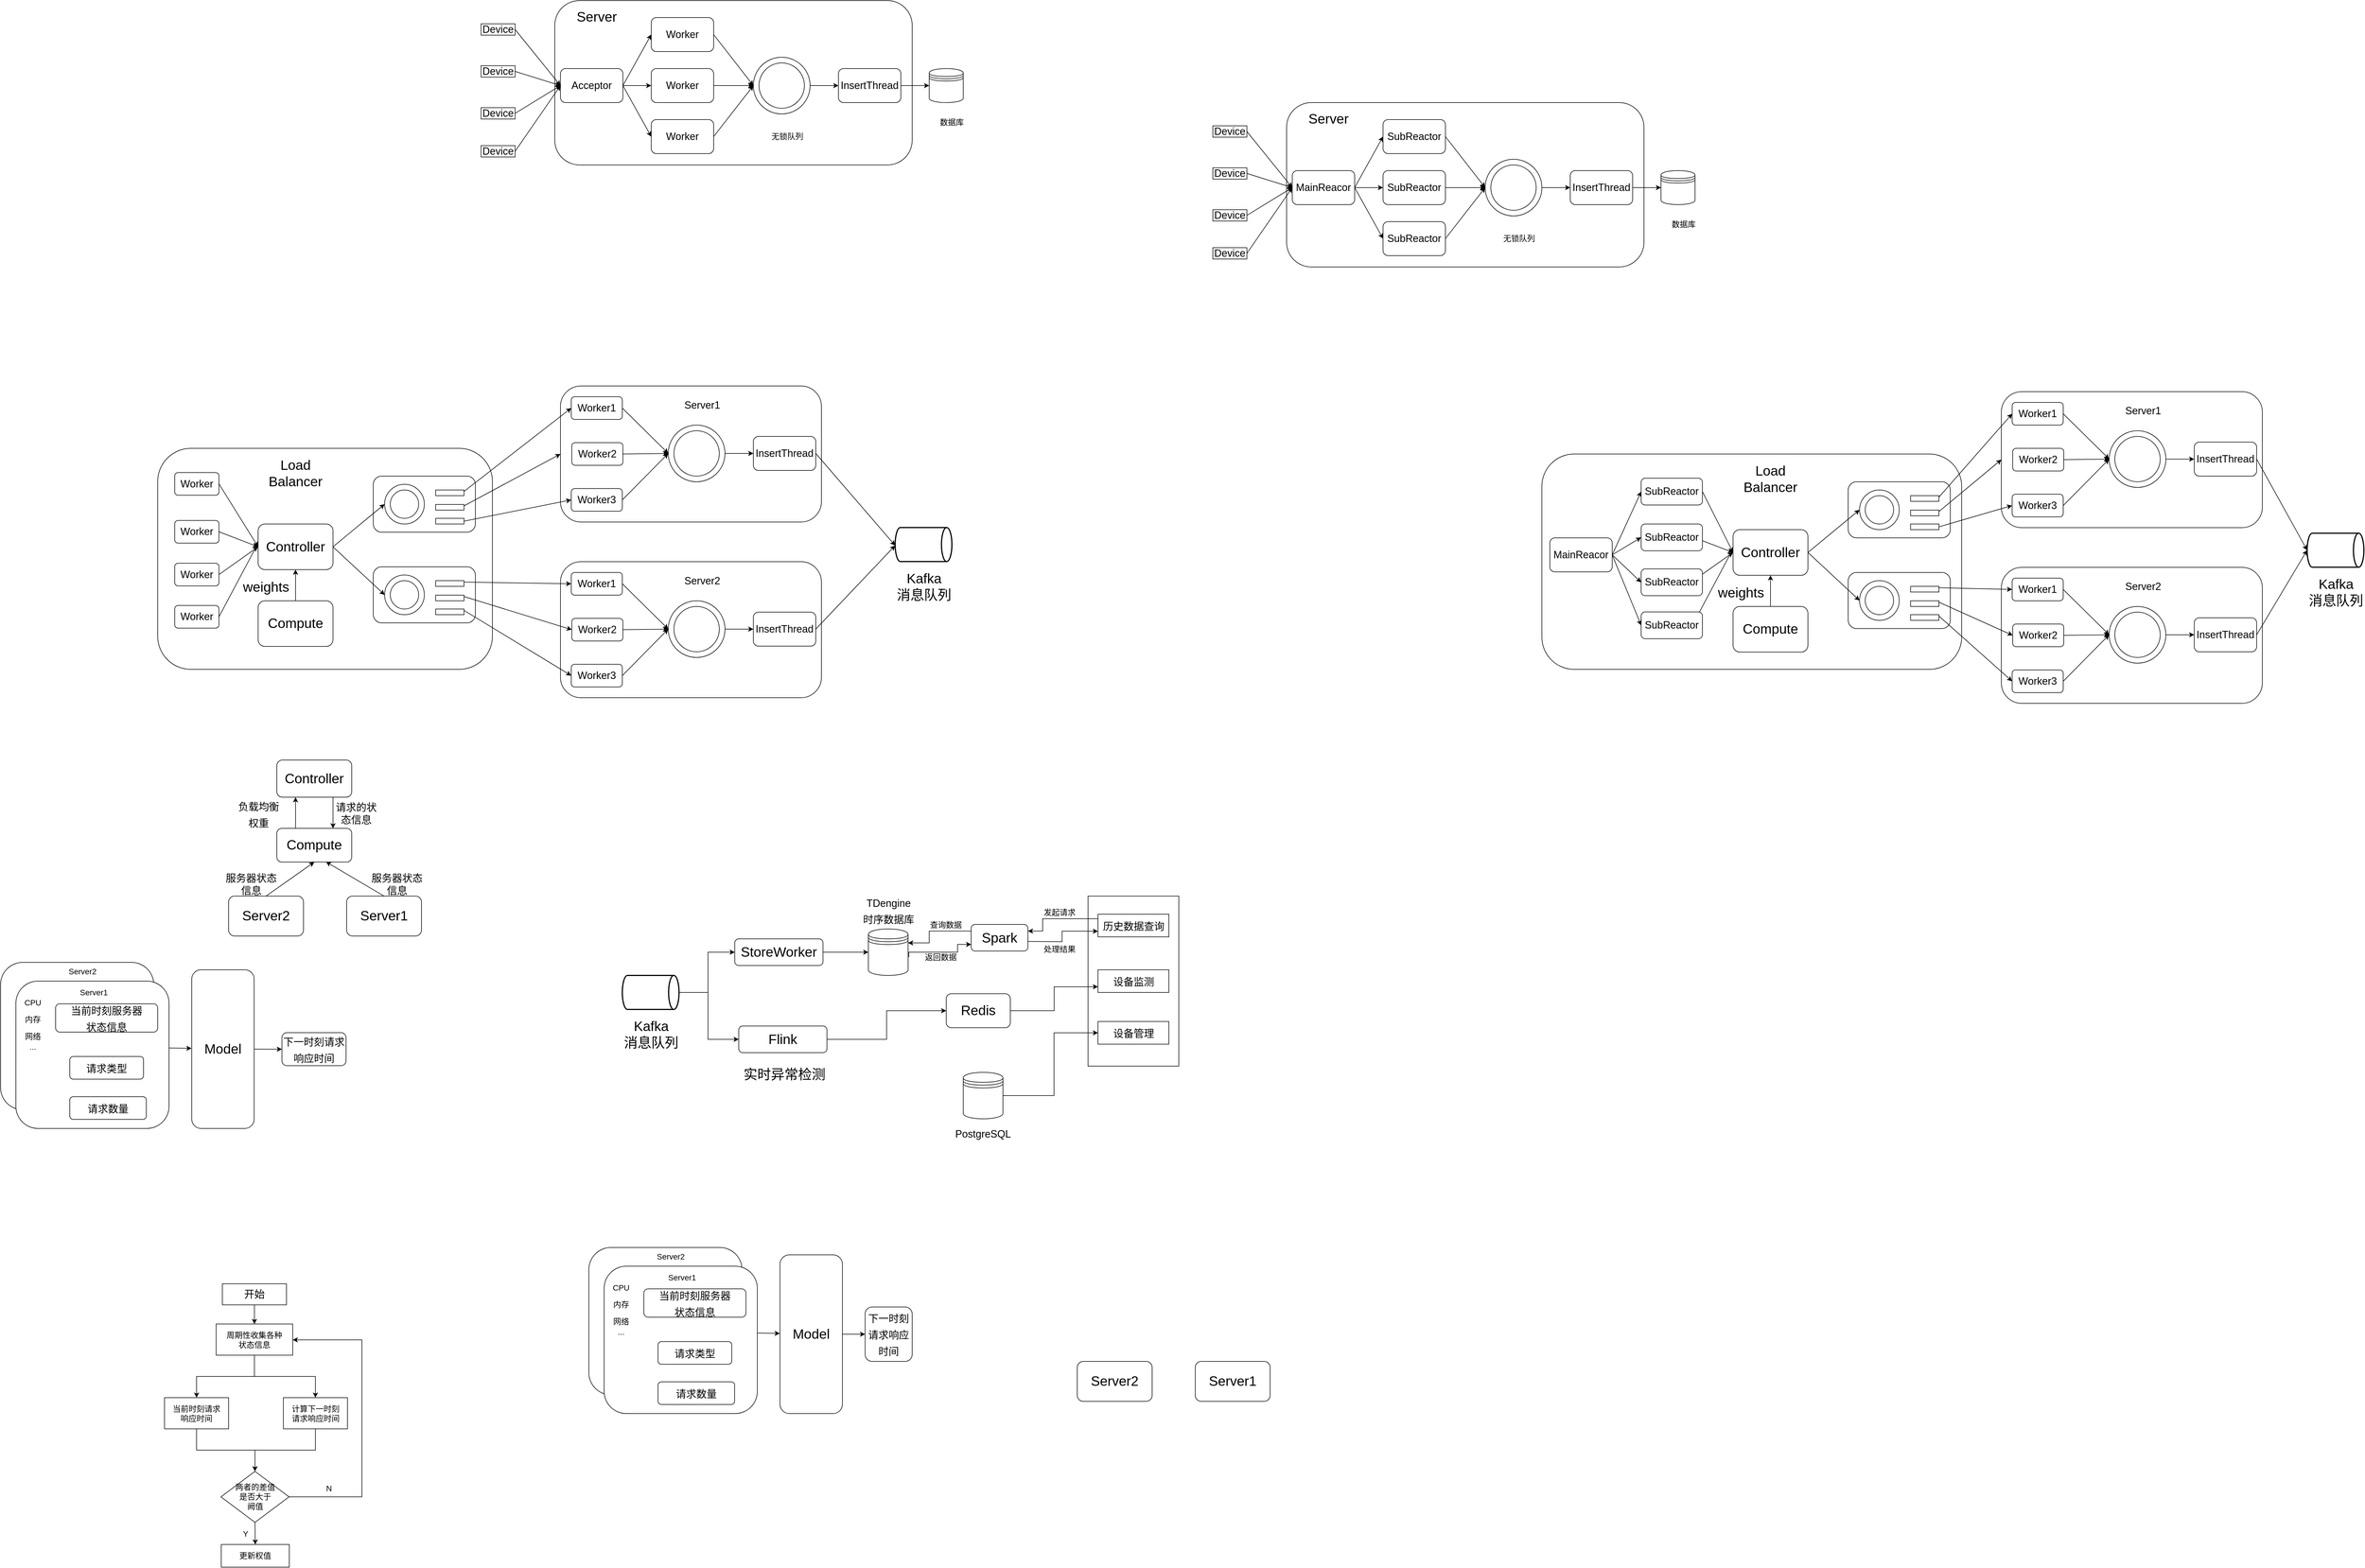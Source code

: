 <mxfile version="20.5.3" type="github">
  <diagram id="3eUIYci0AJJtG6zLOFo5" name="第 1 页">
    <mxGraphModel dx="2711" dy="1036" grid="1" gridSize="10" guides="1" tooltips="1" connect="1" arrows="1" fold="1" page="1" pageScale="1" pageWidth="827" pageHeight="1169" math="0" shadow="0">
      <root>
        <mxCell id="0" />
        <mxCell id="1" parent="0" />
        <mxCell id="D2EjemDmIjkB8TL4z5pd-266" value="" style="rounded=1;whiteSpace=wrap;html=1;fontSize=14;" parent="1" vertex="1">
          <mxGeometry x="150" y="100" width="630" height="290" as="geometry" />
        </mxCell>
        <mxCell id="D2EjemDmIjkB8TL4z5pd-240" value="" style="rounded=1;whiteSpace=wrap;html=1;fontSize=14;" parent="1" vertex="1">
          <mxGeometry x="-827" y="1797" width="270" height="260" as="geometry" />
        </mxCell>
        <mxCell id="D2EjemDmIjkB8TL4z5pd-242" style="edgeStyle=none;rounded=0;orthogonalLoop=1;jettySize=auto;html=1;exitX=1;exitY=0.5;exitDx=0;exitDy=0;entryX=-0.004;entryY=0.538;entryDx=0;entryDy=0;entryPerimeter=0;fontSize=14;" parent="1" edge="1">
          <mxGeometry relative="1" as="geometry">
            <mxPoint x="-530" y="1948" as="sourcePoint" />
            <mxPoint x="-490.44" y="1948.64" as="targetPoint" />
          </mxGeometry>
        </mxCell>
        <mxCell id="D2EjemDmIjkB8TL4z5pd-236" value="" style="rounded=1;whiteSpace=wrap;html=1;fontSize=14;" parent="1" vertex="1">
          <mxGeometry x="-800" y="1830" width="270" height="260" as="geometry" />
        </mxCell>
        <mxCell id="D2EjemDmIjkB8TL4z5pd-188" value="" style="rounded=0;whiteSpace=wrap;html=1;fontSize=24;" parent="1" vertex="1">
          <mxGeometry x="1090" y="1680" width="160" height="300" as="geometry" />
        </mxCell>
        <mxCell id="D2EjemDmIjkB8TL4z5pd-24" style="edgeStyle=none;rounded=0;orthogonalLoop=1;jettySize=auto;html=1;exitX=1;exitY=0.5;exitDx=0;exitDy=0;entryX=0;entryY=0.5;entryDx=0;entryDy=0;fontSize=18;" parent="1" source="D2EjemDmIjkB8TL4z5pd-1" target="D2EjemDmIjkB8TL4z5pd-23" edge="1">
          <mxGeometry relative="1" as="geometry" />
        </mxCell>
        <mxCell id="D2EjemDmIjkB8TL4z5pd-1" value="&lt;font style=&quot;font-size: 18px;&quot;&gt;Worker&lt;/font&gt;" style="rounded=1;whiteSpace=wrap;html=1;" parent="1" vertex="1">
          <mxGeometry x="320" y="130" width="110" height="60" as="geometry" />
        </mxCell>
        <mxCell id="D2EjemDmIjkB8TL4z5pd-27" style="edgeStyle=none;rounded=0;orthogonalLoop=1;jettySize=auto;html=1;exitX=1;exitY=0.5;exitDx=0;exitDy=0;entryX=0;entryY=0.5;entryDx=0;entryDy=0;fontSize=18;" parent="1" source="D2EjemDmIjkB8TL4z5pd-2" target="D2EjemDmIjkB8TL4z5pd-23" edge="1">
          <mxGeometry relative="1" as="geometry" />
        </mxCell>
        <mxCell id="D2EjemDmIjkB8TL4z5pd-2" value="&lt;font style=&quot;font-size: 18px;&quot;&gt;Worker&lt;/font&gt;" style="rounded=1;whiteSpace=wrap;html=1;" parent="1" vertex="1">
          <mxGeometry x="320" y="220" width="110" height="60" as="geometry" />
        </mxCell>
        <mxCell id="D2EjemDmIjkB8TL4z5pd-28" style="edgeStyle=none;rounded=0;orthogonalLoop=1;jettySize=auto;html=1;exitX=1;exitY=0.5;exitDx=0;exitDy=0;entryX=0;entryY=0.5;entryDx=0;entryDy=0;fontSize=18;" parent="1" source="D2EjemDmIjkB8TL4z5pd-3" target="D2EjemDmIjkB8TL4z5pd-23" edge="1">
          <mxGeometry relative="1" as="geometry" />
        </mxCell>
        <mxCell id="D2EjemDmIjkB8TL4z5pd-3" value="&lt;font style=&quot;font-size: 18px;&quot;&gt;Worker&lt;/font&gt;" style="rounded=1;whiteSpace=wrap;html=1;" parent="1" vertex="1">
          <mxGeometry x="320" y="310" width="110" height="60" as="geometry" />
        </mxCell>
        <mxCell id="D2EjemDmIjkB8TL4z5pd-19" style="edgeStyle=none;rounded=0;orthogonalLoop=1;jettySize=auto;html=1;exitX=1;exitY=0.5;exitDx=0;exitDy=0;entryX=0;entryY=0.5;entryDx=0;entryDy=0;fontSize=18;" parent="1" source="D2EjemDmIjkB8TL4z5pd-4" target="D2EjemDmIjkB8TL4z5pd-1" edge="1">
          <mxGeometry relative="1" as="geometry" />
        </mxCell>
        <mxCell id="D2EjemDmIjkB8TL4z5pd-20" style="edgeStyle=none;rounded=0;orthogonalLoop=1;jettySize=auto;html=1;exitX=1;exitY=0.5;exitDx=0;exitDy=0;entryX=0;entryY=0.5;entryDx=0;entryDy=0;fontSize=18;" parent="1" source="D2EjemDmIjkB8TL4z5pd-4" target="D2EjemDmIjkB8TL4z5pd-2" edge="1">
          <mxGeometry relative="1" as="geometry" />
        </mxCell>
        <mxCell id="D2EjemDmIjkB8TL4z5pd-21" style="edgeStyle=none;rounded=0;orthogonalLoop=1;jettySize=auto;html=1;exitX=1;exitY=0.5;exitDx=0;exitDy=0;entryX=0;entryY=0.5;entryDx=0;entryDy=0;fontSize=18;" parent="1" source="D2EjemDmIjkB8TL4z5pd-4" target="D2EjemDmIjkB8TL4z5pd-3" edge="1">
          <mxGeometry relative="1" as="geometry" />
        </mxCell>
        <mxCell id="D2EjemDmIjkB8TL4z5pd-4" value="&lt;font style=&quot;font-size: 18px;&quot;&gt;Acceptor&lt;/font&gt;" style="rounded=1;whiteSpace=wrap;html=1;" parent="1" vertex="1">
          <mxGeometry x="160" y="220" width="110" height="60" as="geometry" />
        </mxCell>
        <mxCell id="D2EjemDmIjkB8TL4z5pd-15" style="rounded=0;orthogonalLoop=1;jettySize=auto;html=1;exitX=1;exitY=0.5;exitDx=0;exitDy=0;entryX=0;entryY=0.5;entryDx=0;entryDy=0;fontSize=18;" parent="1" source="D2EjemDmIjkB8TL4z5pd-7" target="D2EjemDmIjkB8TL4z5pd-4" edge="1">
          <mxGeometry relative="1" as="geometry" />
        </mxCell>
        <mxCell id="D2EjemDmIjkB8TL4z5pd-7" value="Device" style="rounded=0;whiteSpace=wrap;html=1;fontSize=18;" parent="1" vertex="1">
          <mxGeometry x="20" y="141" width="60" height="20" as="geometry" />
        </mxCell>
        <mxCell id="D2EjemDmIjkB8TL4z5pd-16" style="edgeStyle=none;rounded=0;orthogonalLoop=1;jettySize=auto;html=1;exitX=1;exitY=0.5;exitDx=0;exitDy=0;entryX=0;entryY=0.5;entryDx=0;entryDy=0;fontSize=18;" parent="1" source="D2EjemDmIjkB8TL4z5pd-9" target="D2EjemDmIjkB8TL4z5pd-4" edge="1">
          <mxGeometry relative="1" as="geometry" />
        </mxCell>
        <mxCell id="D2EjemDmIjkB8TL4z5pd-9" value="Device" style="rounded=0;whiteSpace=wrap;html=1;fontSize=18;" parent="1" vertex="1">
          <mxGeometry x="20" y="215" width="60" height="20" as="geometry" />
        </mxCell>
        <mxCell id="D2EjemDmIjkB8TL4z5pd-17" style="edgeStyle=none;rounded=0;orthogonalLoop=1;jettySize=auto;html=1;exitX=1;exitY=0.5;exitDx=0;exitDy=0;entryX=0;entryY=0.5;entryDx=0;entryDy=0;fontSize=18;" parent="1" source="D2EjemDmIjkB8TL4z5pd-10" target="D2EjemDmIjkB8TL4z5pd-4" edge="1">
          <mxGeometry relative="1" as="geometry" />
        </mxCell>
        <mxCell id="D2EjemDmIjkB8TL4z5pd-10" value="Device" style="rounded=0;whiteSpace=wrap;html=1;fontSize=18;" parent="1" vertex="1">
          <mxGeometry x="20" y="289" width="60" height="20" as="geometry" />
        </mxCell>
        <mxCell id="D2EjemDmIjkB8TL4z5pd-18" style="edgeStyle=none;rounded=0;orthogonalLoop=1;jettySize=auto;html=1;exitX=1;exitY=0.5;exitDx=0;exitDy=0;entryX=0;entryY=0.5;entryDx=0;entryDy=0;fontSize=18;" parent="1" source="D2EjemDmIjkB8TL4z5pd-12" target="D2EjemDmIjkB8TL4z5pd-4" edge="1">
          <mxGeometry relative="1" as="geometry" />
        </mxCell>
        <mxCell id="D2EjemDmIjkB8TL4z5pd-12" value="Device" style="rounded=0;whiteSpace=wrap;html=1;fontSize=18;" parent="1" vertex="1">
          <mxGeometry x="20" y="356" width="60" height="20" as="geometry" />
        </mxCell>
        <mxCell id="D2EjemDmIjkB8TL4z5pd-30" style="edgeStyle=none;rounded=0;orthogonalLoop=1;jettySize=auto;html=1;exitX=1;exitY=0.5;exitDx=0;exitDy=0;fontSize=18;" parent="1" source="D2EjemDmIjkB8TL4z5pd-23" target="D2EjemDmIjkB8TL4z5pd-29" edge="1">
          <mxGeometry relative="1" as="geometry" />
        </mxCell>
        <mxCell id="D2EjemDmIjkB8TL4z5pd-23" value="" style="ellipse;whiteSpace=wrap;html=1;aspect=fixed;fontSize=18;" parent="1" vertex="1">
          <mxGeometry x="500" y="200" width="100" height="100" as="geometry" />
        </mxCell>
        <mxCell id="D2EjemDmIjkB8TL4z5pd-22" value="" style="ellipse;whiteSpace=wrap;html=1;aspect=fixed;fontSize=18;" parent="1" vertex="1">
          <mxGeometry x="510" y="210" width="80" height="80" as="geometry" />
        </mxCell>
        <mxCell id="D2EjemDmIjkB8TL4z5pd-32" style="edgeStyle=none;rounded=0;orthogonalLoop=1;jettySize=auto;html=1;exitX=1;exitY=0.5;exitDx=0;exitDy=0;entryX=0;entryY=0.5;entryDx=0;entryDy=0;fontSize=18;" parent="1" source="D2EjemDmIjkB8TL4z5pd-29" target="D2EjemDmIjkB8TL4z5pd-31" edge="1">
          <mxGeometry relative="1" as="geometry" />
        </mxCell>
        <mxCell id="D2EjemDmIjkB8TL4z5pd-29" value="&lt;font style=&quot;font-size: 18px;&quot;&gt;InsertThread&lt;/font&gt;" style="rounded=1;whiteSpace=wrap;html=1;" parent="1" vertex="1">
          <mxGeometry x="650" y="220" width="110" height="60" as="geometry" />
        </mxCell>
        <mxCell id="D2EjemDmIjkB8TL4z5pd-31" value="" style="shape=datastore;whiteSpace=wrap;html=1;fontSize=18;" parent="1" vertex="1">
          <mxGeometry x="810" y="220" width="60" height="60" as="geometry" />
        </mxCell>
        <mxCell id="D2EjemDmIjkB8TL4z5pd-61" value="" style="rounded=1;whiteSpace=wrap;html=1;fontSize=18;" parent="1" vertex="1">
          <mxGeometry x="160" y="780" width="460" height="240" as="geometry" />
        </mxCell>
        <mxCell id="D2EjemDmIjkB8TL4z5pd-62" style="edgeStyle=none;rounded=0;orthogonalLoop=1;jettySize=auto;html=1;exitX=1;exitY=0.5;exitDx=0;exitDy=0;entryX=0;entryY=0.5;entryDx=0;entryDy=0;fontSize=18;" parent="1" source="D2EjemDmIjkB8TL4z5pd-63" target="D2EjemDmIjkB8TL4z5pd-67" edge="1">
          <mxGeometry relative="1" as="geometry" />
        </mxCell>
        <mxCell id="D2EjemDmIjkB8TL4z5pd-63" value="&lt;font style=&quot;font-size: 18px;&quot;&gt;Worker1&lt;/font&gt;" style="rounded=1;whiteSpace=wrap;html=1;" parent="1" vertex="1">
          <mxGeometry x="179" y="799" width="90" height="40" as="geometry" />
        </mxCell>
        <mxCell id="D2EjemDmIjkB8TL4z5pd-64" style="edgeStyle=none;rounded=0;orthogonalLoop=1;jettySize=auto;html=1;exitX=1;exitY=0.5;exitDx=0;exitDy=0;entryX=0;entryY=0.5;entryDx=0;entryDy=0;fontSize=18;exitPerimeter=0;" parent="1" source="D2EjemDmIjkB8TL4z5pd-70" target="D2EjemDmIjkB8TL4z5pd-67" edge="1">
          <mxGeometry relative="1" as="geometry">
            <mxPoint x="280" y="899" as="sourcePoint" />
          </mxGeometry>
        </mxCell>
        <mxCell id="D2EjemDmIjkB8TL4z5pd-65" style="edgeStyle=none;rounded=0;orthogonalLoop=1;jettySize=auto;html=1;exitX=1;exitY=0.5;exitDx=0;exitDy=0;entryX=0;entryY=0.5;entryDx=0;entryDy=0;fontSize=18;" parent="1" source="D2EjemDmIjkB8TL4z5pd-71" target="D2EjemDmIjkB8TL4z5pd-67" edge="1">
          <mxGeometry relative="1" as="geometry">
            <mxPoint x="280" y="989" as="sourcePoint" />
          </mxGeometry>
        </mxCell>
        <mxCell id="D2EjemDmIjkB8TL4z5pd-66" style="edgeStyle=none;rounded=0;orthogonalLoop=1;jettySize=auto;html=1;exitX=1;exitY=0.5;exitDx=0;exitDy=0;fontSize=18;" parent="1" source="D2EjemDmIjkB8TL4z5pd-67" target="D2EjemDmIjkB8TL4z5pd-69" edge="1">
          <mxGeometry relative="1" as="geometry" />
        </mxCell>
        <mxCell id="D2EjemDmIjkB8TL4z5pd-67" value="" style="ellipse;whiteSpace=wrap;html=1;aspect=fixed;fontSize=18;" parent="1" vertex="1">
          <mxGeometry x="350" y="849" width="100" height="100" as="geometry" />
        </mxCell>
        <mxCell id="D2EjemDmIjkB8TL4z5pd-68" value="" style="ellipse;whiteSpace=wrap;html=1;aspect=fixed;fontSize=18;" parent="1" vertex="1">
          <mxGeometry x="360" y="859" width="80" height="80" as="geometry" />
        </mxCell>
        <mxCell id="D2EjemDmIjkB8TL4z5pd-145" style="edgeStyle=none;rounded=0;orthogonalLoop=1;jettySize=auto;html=1;exitX=1;exitY=0.5;exitDx=0;exitDy=0;entryX=0;entryY=0.5;entryDx=0;entryDy=0;fontSize=24;" parent="1" source="D2EjemDmIjkB8TL4z5pd-69" edge="1">
          <mxGeometry relative="1" as="geometry">
            <mxPoint x="750" y="1061.5" as="targetPoint" />
          </mxGeometry>
        </mxCell>
        <mxCell id="D2EjemDmIjkB8TL4z5pd-69" value="&lt;font style=&quot;font-size: 18px;&quot;&gt;InsertThread&lt;/font&gt;" style="rounded=1;whiteSpace=wrap;html=1;" parent="1" vertex="1">
          <mxGeometry x="500" y="869" width="110" height="60" as="geometry" />
        </mxCell>
        <mxCell id="D2EjemDmIjkB8TL4z5pd-70" value="&lt;font style=&quot;font-size: 18px;&quot;&gt;Worker2&lt;/font&gt;" style="rounded=1;whiteSpace=wrap;html=1;" parent="1" vertex="1">
          <mxGeometry x="180" y="880" width="90" height="40" as="geometry" />
        </mxCell>
        <mxCell id="D2EjemDmIjkB8TL4z5pd-71" value="&lt;font style=&quot;font-size: 18px;&quot;&gt;Worker3&lt;/font&gt;" style="rounded=1;whiteSpace=wrap;html=1;" parent="1" vertex="1">
          <mxGeometry x="179" y="961" width="90" height="40" as="geometry" />
        </mxCell>
        <mxCell id="D2EjemDmIjkB8TL4z5pd-72" value="Server1" style="text;html=1;strokeColor=none;fillColor=none;align=center;verticalAlign=middle;whiteSpace=wrap;rounded=0;fontSize=18;" parent="1" vertex="1">
          <mxGeometry x="380" y="799" width="60" height="30" as="geometry" />
        </mxCell>
        <mxCell id="D2EjemDmIjkB8TL4z5pd-73" value="" style="rounded=1;whiteSpace=wrap;html=1;fontSize=18;" parent="1" vertex="1">
          <mxGeometry x="160" y="1090" width="460" height="240" as="geometry" />
        </mxCell>
        <mxCell id="D2EjemDmIjkB8TL4z5pd-74" style="edgeStyle=none;rounded=0;orthogonalLoop=1;jettySize=auto;html=1;exitX=1;exitY=0.5;exitDx=0;exitDy=0;entryX=0;entryY=0.5;entryDx=0;entryDy=0;fontSize=18;" parent="1" source="D2EjemDmIjkB8TL4z5pd-75" target="D2EjemDmIjkB8TL4z5pd-79" edge="1">
          <mxGeometry relative="1" as="geometry" />
        </mxCell>
        <mxCell id="D2EjemDmIjkB8TL4z5pd-75" value="&lt;font style=&quot;font-size: 18px;&quot;&gt;Worker1&lt;/font&gt;" style="rounded=1;whiteSpace=wrap;html=1;" parent="1" vertex="1">
          <mxGeometry x="179" y="1109" width="90" height="40" as="geometry" />
        </mxCell>
        <mxCell id="D2EjemDmIjkB8TL4z5pd-76" style="edgeStyle=none;rounded=0;orthogonalLoop=1;jettySize=auto;html=1;exitX=1;exitY=0.5;exitDx=0;exitDy=0;entryX=0;entryY=0.5;entryDx=0;entryDy=0;fontSize=18;exitPerimeter=0;" parent="1" source="D2EjemDmIjkB8TL4z5pd-82" target="D2EjemDmIjkB8TL4z5pd-79" edge="1">
          <mxGeometry relative="1" as="geometry">
            <mxPoint x="280" y="1209" as="sourcePoint" />
          </mxGeometry>
        </mxCell>
        <mxCell id="D2EjemDmIjkB8TL4z5pd-77" style="edgeStyle=none;rounded=0;orthogonalLoop=1;jettySize=auto;html=1;exitX=1;exitY=0.5;exitDx=0;exitDy=0;entryX=0;entryY=0.5;entryDx=0;entryDy=0;fontSize=18;" parent="1" source="D2EjemDmIjkB8TL4z5pd-83" target="D2EjemDmIjkB8TL4z5pd-79" edge="1">
          <mxGeometry relative="1" as="geometry">
            <mxPoint x="280" y="1299" as="sourcePoint" />
          </mxGeometry>
        </mxCell>
        <mxCell id="D2EjemDmIjkB8TL4z5pd-78" style="edgeStyle=none;rounded=0;orthogonalLoop=1;jettySize=auto;html=1;exitX=1;exitY=0.5;exitDx=0;exitDy=0;fontSize=18;" parent="1" source="D2EjemDmIjkB8TL4z5pd-79" target="D2EjemDmIjkB8TL4z5pd-81" edge="1">
          <mxGeometry relative="1" as="geometry" />
        </mxCell>
        <mxCell id="D2EjemDmIjkB8TL4z5pd-79" value="" style="ellipse;whiteSpace=wrap;html=1;aspect=fixed;fontSize=18;" parent="1" vertex="1">
          <mxGeometry x="350" y="1159" width="100" height="100" as="geometry" />
        </mxCell>
        <mxCell id="D2EjemDmIjkB8TL4z5pd-80" value="" style="ellipse;whiteSpace=wrap;html=1;aspect=fixed;fontSize=18;" parent="1" vertex="1">
          <mxGeometry x="360" y="1169" width="80" height="80" as="geometry" />
        </mxCell>
        <mxCell id="D2EjemDmIjkB8TL4z5pd-146" style="edgeStyle=none;rounded=0;orthogonalLoop=1;jettySize=auto;html=1;exitX=1;exitY=0.5;exitDx=0;exitDy=0;entryX=0;entryY=0.5;entryDx=0;entryDy=0;fontSize=24;" parent="1" source="D2EjemDmIjkB8TL4z5pd-81" edge="1">
          <mxGeometry relative="1" as="geometry">
            <mxPoint x="750" y="1061.5" as="targetPoint" />
          </mxGeometry>
        </mxCell>
        <mxCell id="D2EjemDmIjkB8TL4z5pd-81" value="&lt;font style=&quot;font-size: 18px;&quot;&gt;InsertThread&lt;/font&gt;" style="rounded=1;whiteSpace=wrap;html=1;" parent="1" vertex="1">
          <mxGeometry x="500" y="1179" width="110" height="60" as="geometry" />
        </mxCell>
        <mxCell id="D2EjemDmIjkB8TL4z5pd-82" value="&lt;font style=&quot;font-size: 18px;&quot;&gt;Worker2&lt;/font&gt;" style="rounded=1;whiteSpace=wrap;html=1;" parent="1" vertex="1">
          <mxGeometry x="180" y="1190" width="90" height="40" as="geometry" />
        </mxCell>
        <mxCell id="D2EjemDmIjkB8TL4z5pd-83" value="&lt;font style=&quot;font-size: 18px;&quot;&gt;Worker3&lt;/font&gt;" style="rounded=1;whiteSpace=wrap;html=1;" parent="1" vertex="1">
          <mxGeometry x="179" y="1271" width="90" height="40" as="geometry" />
        </mxCell>
        <mxCell id="D2EjemDmIjkB8TL4z5pd-84" value="Server2" style="text;html=1;strokeColor=none;fillColor=none;align=center;verticalAlign=middle;whiteSpace=wrap;rounded=0;fontSize=18;" parent="1" vertex="1">
          <mxGeometry x="380" y="1109" width="60" height="30" as="geometry" />
        </mxCell>
        <mxCell id="D2EjemDmIjkB8TL4z5pd-98" value="" style="rounded=1;whiteSpace=wrap;html=1;fontSize=18;" parent="1" vertex="1">
          <mxGeometry x="-550" y="890" width="590" height="390" as="geometry" />
        </mxCell>
        <mxCell id="D2EjemDmIjkB8TL4z5pd-130" style="edgeStyle=none;rounded=0;orthogonalLoop=1;jettySize=auto;html=1;exitX=1;exitY=0.5;exitDx=0;exitDy=0;entryX=0;entryY=0.5;entryDx=0;entryDy=0;fontSize=24;" parent="1" source="D2EjemDmIjkB8TL4z5pd-100" target="D2EjemDmIjkB8TL4z5pd-126" edge="1">
          <mxGeometry relative="1" as="geometry" />
        </mxCell>
        <mxCell id="D2EjemDmIjkB8TL4z5pd-100" value="&lt;font style=&quot;font-size: 18px;&quot;&gt;Worker&lt;/font&gt;" style="rounded=1;whiteSpace=wrap;html=1;" parent="1" vertex="1">
          <mxGeometry x="-520" y="1017.25" width="78" height="40" as="geometry" />
        </mxCell>
        <mxCell id="D2EjemDmIjkB8TL4z5pd-134" style="edgeStyle=none;rounded=0;orthogonalLoop=1;jettySize=auto;html=1;exitX=1;exitY=0.5;exitDx=0;exitDy=0;fontSize=24;entryX=0;entryY=0.5;entryDx=0;entryDy=0;" parent="1" source="D2EjemDmIjkB8TL4z5pd-107" target="D2EjemDmIjkB8TL4z5pd-126" edge="1">
          <mxGeometry relative="1" as="geometry">
            <mxPoint x="-326.327" y="1090" as="targetPoint" />
          </mxGeometry>
        </mxCell>
        <mxCell id="D2EjemDmIjkB8TL4z5pd-107" value="&lt;font style=&quot;font-size: 18px;&quot;&gt;Worker&lt;/font&gt;" style="rounded=1;whiteSpace=wrap;html=1;" parent="1" vertex="1">
          <mxGeometry x="-520" y="1092.75" width="78" height="40" as="geometry" />
        </mxCell>
        <mxCell id="D2EjemDmIjkB8TL4z5pd-135" style="edgeStyle=none;rounded=0;orthogonalLoop=1;jettySize=auto;html=1;exitX=1;exitY=0.5;exitDx=0;exitDy=0;entryX=0.011;entryY=0.386;entryDx=0;entryDy=0;entryPerimeter=0;fontSize=24;" parent="1" source="D2EjemDmIjkB8TL4z5pd-108" target="D2EjemDmIjkB8TL4z5pd-126" edge="1">
          <mxGeometry relative="1" as="geometry" />
        </mxCell>
        <mxCell id="D2EjemDmIjkB8TL4z5pd-108" value="&lt;font style=&quot;font-size: 18px;&quot;&gt;Worker&lt;/font&gt;" style="rounded=1;whiteSpace=wrap;html=1;" parent="1" vertex="1">
          <mxGeometry x="-520" y="1167.25" width="78" height="40" as="geometry" />
        </mxCell>
        <mxCell id="D2EjemDmIjkB8TL4z5pd-109" value="&lt;font style=&quot;font-size: 24px;&quot;&gt;Load Balancer&lt;/font&gt;" style="text;html=1;strokeColor=none;fillColor=none;align=center;verticalAlign=middle;whiteSpace=wrap;rounded=0;fontSize=18;" parent="1" vertex="1">
          <mxGeometry x="-337" y="913.5" width="60" height="40" as="geometry" />
        </mxCell>
        <mxCell id="D2EjemDmIjkB8TL4z5pd-129" style="edgeStyle=none;rounded=0;orthogonalLoop=1;jettySize=auto;html=1;exitX=1;exitY=0.5;exitDx=0;exitDy=0;entryX=0;entryY=0.5;entryDx=0;entryDy=0;fontSize=24;" parent="1" source="D2EjemDmIjkB8TL4z5pd-111" target="D2EjemDmIjkB8TL4z5pd-126" edge="1">
          <mxGeometry relative="1" as="geometry" />
        </mxCell>
        <mxCell id="D2EjemDmIjkB8TL4z5pd-111" value="&lt;font style=&quot;font-size: 18px;&quot;&gt;Worker&lt;/font&gt;" style="rounded=1;whiteSpace=wrap;html=1;" parent="1" vertex="1">
          <mxGeometry x="-520" y="932.75" width="78" height="40" as="geometry" />
        </mxCell>
        <mxCell id="D2EjemDmIjkB8TL4z5pd-114" value="" style="rounded=1;whiteSpace=wrap;html=1;fontSize=24;" parent="1" vertex="1">
          <mxGeometry x="-170" y="939" width="180" height="99" as="geometry" />
        </mxCell>
        <mxCell id="D2EjemDmIjkB8TL4z5pd-115" value="" style="ellipse;whiteSpace=wrap;html=1;aspect=fixed;fontSize=18;" parent="1" vertex="1">
          <mxGeometry x="-150" y="953.5" width="70" height="70" as="geometry" />
        </mxCell>
        <mxCell id="D2EjemDmIjkB8TL4z5pd-116" value="" style="ellipse;whiteSpace=wrap;html=1;aspect=fixed;fontSize=18;" parent="1" vertex="1">
          <mxGeometry x="-140" y="963.5" width="50" height="50" as="geometry" />
        </mxCell>
        <mxCell id="D2EjemDmIjkB8TL4z5pd-138" style="edgeStyle=none;rounded=0;orthogonalLoop=1;jettySize=auto;html=1;exitX=1;exitY=0.25;exitDx=0;exitDy=0;entryX=0;entryY=0.5;entryDx=0;entryDy=0;fontSize=24;" parent="1" source="D2EjemDmIjkB8TL4z5pd-117" target="D2EjemDmIjkB8TL4z5pd-63" edge="1">
          <mxGeometry relative="1" as="geometry" />
        </mxCell>
        <mxCell id="D2EjemDmIjkB8TL4z5pd-117" value="" style="rounded=0;whiteSpace=wrap;html=1;fontSize=24;" parent="1" vertex="1">
          <mxGeometry x="-60" y="963.5" width="50" height="10" as="geometry" />
        </mxCell>
        <mxCell id="D2EjemDmIjkB8TL4z5pd-139" style="edgeStyle=none;rounded=0;orthogonalLoop=1;jettySize=auto;html=1;exitX=1;exitY=0.25;exitDx=0;exitDy=0;entryX=0;entryY=0.5;entryDx=0;entryDy=0;fontSize=24;" parent="1" source="D2EjemDmIjkB8TL4z5pd-118" target="D2EjemDmIjkB8TL4z5pd-61" edge="1">
          <mxGeometry relative="1" as="geometry" />
        </mxCell>
        <mxCell id="D2EjemDmIjkB8TL4z5pd-118" value="" style="rounded=0;whiteSpace=wrap;html=1;fontSize=24;" parent="1" vertex="1">
          <mxGeometry x="-60" y="989" width="50" height="10" as="geometry" />
        </mxCell>
        <mxCell id="D2EjemDmIjkB8TL4z5pd-140" style="edgeStyle=none;rounded=0;orthogonalLoop=1;jettySize=auto;html=1;exitX=1;exitY=0.5;exitDx=0;exitDy=0;entryX=0;entryY=0.5;entryDx=0;entryDy=0;fontSize=24;" parent="1" source="D2EjemDmIjkB8TL4z5pd-119" target="D2EjemDmIjkB8TL4z5pd-71" edge="1">
          <mxGeometry relative="1" as="geometry" />
        </mxCell>
        <mxCell id="D2EjemDmIjkB8TL4z5pd-119" value="" style="rounded=0;whiteSpace=wrap;html=1;fontSize=24;" parent="1" vertex="1">
          <mxGeometry x="-60" y="1013.5" width="50" height="10" as="geometry" />
        </mxCell>
        <mxCell id="D2EjemDmIjkB8TL4z5pd-120" value="" style="rounded=1;whiteSpace=wrap;html=1;fontSize=24;" parent="1" vertex="1">
          <mxGeometry x="-170" y="1099" width="180" height="99" as="geometry" />
        </mxCell>
        <mxCell id="D2EjemDmIjkB8TL4z5pd-121" value="" style="ellipse;whiteSpace=wrap;html=1;aspect=fixed;fontSize=18;" parent="1" vertex="1">
          <mxGeometry x="-150" y="1113.5" width="70" height="70" as="geometry" />
        </mxCell>
        <mxCell id="D2EjemDmIjkB8TL4z5pd-122" value="" style="ellipse;whiteSpace=wrap;html=1;aspect=fixed;fontSize=18;" parent="1" vertex="1">
          <mxGeometry x="-140" y="1123.5" width="50" height="50" as="geometry" />
        </mxCell>
        <mxCell id="D2EjemDmIjkB8TL4z5pd-141" style="edgeStyle=none;rounded=0;orthogonalLoop=1;jettySize=auto;html=1;exitX=1;exitY=0.25;exitDx=0;exitDy=0;entryX=0;entryY=0.5;entryDx=0;entryDy=0;fontSize=24;" parent="1" source="D2EjemDmIjkB8TL4z5pd-123" target="D2EjemDmIjkB8TL4z5pd-75" edge="1">
          <mxGeometry relative="1" as="geometry" />
        </mxCell>
        <mxCell id="D2EjemDmIjkB8TL4z5pd-123" value="" style="rounded=0;whiteSpace=wrap;html=1;fontSize=24;" parent="1" vertex="1">
          <mxGeometry x="-60" y="1123.5" width="50" height="10" as="geometry" />
        </mxCell>
        <mxCell id="D2EjemDmIjkB8TL4z5pd-142" style="edgeStyle=none;rounded=0;orthogonalLoop=1;jettySize=auto;html=1;exitX=1;exitY=0.25;exitDx=0;exitDy=0;entryX=0;entryY=0.5;entryDx=0;entryDy=0;fontSize=24;" parent="1" source="D2EjemDmIjkB8TL4z5pd-124" target="D2EjemDmIjkB8TL4z5pd-82" edge="1">
          <mxGeometry relative="1" as="geometry" />
        </mxCell>
        <mxCell id="D2EjemDmIjkB8TL4z5pd-124" value="" style="rounded=0;whiteSpace=wrap;html=1;fontSize=24;" parent="1" vertex="1">
          <mxGeometry x="-60" y="1149" width="50" height="10" as="geometry" />
        </mxCell>
        <mxCell id="D2EjemDmIjkB8TL4z5pd-143" style="edgeStyle=none;rounded=0;orthogonalLoop=1;jettySize=auto;html=1;exitX=1;exitY=0.25;exitDx=0;exitDy=0;entryX=0;entryY=0.5;entryDx=0;entryDy=0;fontSize=24;" parent="1" source="D2EjemDmIjkB8TL4z5pd-125" target="D2EjemDmIjkB8TL4z5pd-83" edge="1">
          <mxGeometry relative="1" as="geometry" />
        </mxCell>
        <mxCell id="D2EjemDmIjkB8TL4z5pd-125" value="" style="rounded=0;whiteSpace=wrap;html=1;fontSize=24;" parent="1" vertex="1">
          <mxGeometry x="-60" y="1173.5" width="50" height="10" as="geometry" />
        </mxCell>
        <mxCell id="D2EjemDmIjkB8TL4z5pd-136" style="edgeStyle=none;rounded=0;orthogonalLoop=1;jettySize=auto;html=1;exitX=1;exitY=0.5;exitDx=0;exitDy=0;entryX=0;entryY=0.5;entryDx=0;entryDy=0;fontSize=24;" parent="1" source="D2EjemDmIjkB8TL4z5pd-126" target="D2EjemDmIjkB8TL4z5pd-115" edge="1">
          <mxGeometry relative="1" as="geometry" />
        </mxCell>
        <mxCell id="D2EjemDmIjkB8TL4z5pd-137" style="edgeStyle=none;rounded=0;orthogonalLoop=1;jettySize=auto;html=1;exitX=1;exitY=0.5;exitDx=0;exitDy=0;entryX=0;entryY=0.5;entryDx=0;entryDy=0;fontSize=24;" parent="1" source="D2EjemDmIjkB8TL4z5pd-126" target="D2EjemDmIjkB8TL4z5pd-121" edge="1">
          <mxGeometry relative="1" as="geometry" />
        </mxCell>
        <mxCell id="D2EjemDmIjkB8TL4z5pd-126" value="Controller" style="rounded=1;whiteSpace=wrap;html=1;fontSize=24;" parent="1" vertex="1">
          <mxGeometry x="-373" y="1023.5" width="132" height="80.5" as="geometry" />
        </mxCell>
        <mxCell id="D2EjemDmIjkB8TL4z5pd-148" style="edgeStyle=none;rounded=0;orthogonalLoop=1;jettySize=auto;html=1;exitX=0.5;exitY=0;exitDx=0;exitDy=0;entryX=0.5;entryY=1;entryDx=0;entryDy=0;fontSize=24;" parent="1" source="D2EjemDmIjkB8TL4z5pd-147" target="D2EjemDmIjkB8TL4z5pd-126" edge="1">
          <mxGeometry relative="1" as="geometry" />
        </mxCell>
        <mxCell id="D2EjemDmIjkB8TL4z5pd-147" value="Compute" style="rounded=1;whiteSpace=wrap;html=1;fontSize=24;" parent="1" vertex="1">
          <mxGeometry x="-373" y="1159" width="132" height="80.5" as="geometry" />
        </mxCell>
        <mxCell id="D2EjemDmIjkB8TL4z5pd-149" value="&lt;font style=&quot;font-size: 24px;&quot;&gt;weights&lt;/font&gt;" style="text;html=1;strokeColor=none;fillColor=none;align=center;verticalAlign=middle;whiteSpace=wrap;rounded=0;fontSize=24;" parent="1" vertex="1">
          <mxGeometry x="-389" y="1123.5" width="60" height="22" as="geometry" />
        </mxCell>
        <mxCell id="D2EjemDmIjkB8TL4z5pd-155" style="edgeStyle=none;rounded=0;orthogonalLoop=1;jettySize=auto;html=1;exitX=0.25;exitY=0;exitDx=0;exitDy=0;entryX=0.25;entryY=1;entryDx=0;entryDy=0;fontSize=24;" parent="1" source="D2EjemDmIjkB8TL4z5pd-156" target="D2EjemDmIjkB8TL4z5pd-154" edge="1">
          <mxGeometry relative="1" as="geometry" />
        </mxCell>
        <mxCell id="D2EjemDmIjkB8TL4z5pd-159" style="edgeStyle=none;rounded=0;orthogonalLoop=1;jettySize=auto;html=1;exitX=0.75;exitY=1;exitDx=0;exitDy=0;entryX=0.75;entryY=0;entryDx=0;entryDy=0;fontSize=14;" parent="1" source="D2EjemDmIjkB8TL4z5pd-154" target="D2EjemDmIjkB8TL4z5pd-156" edge="1">
          <mxGeometry relative="1" as="geometry" />
        </mxCell>
        <mxCell id="D2EjemDmIjkB8TL4z5pd-154" value="Controller" style="rounded=1;whiteSpace=wrap;html=1;fontSize=24;" parent="1" vertex="1">
          <mxGeometry x="-340" y="1440" width="132" height="65.5" as="geometry" />
        </mxCell>
        <mxCell id="D2EjemDmIjkB8TL4z5pd-156" value="Compute" style="rounded=1;whiteSpace=wrap;html=1;fontSize=24;" parent="1" vertex="1">
          <mxGeometry x="-340" y="1560.5" width="132" height="59.5" as="geometry" />
        </mxCell>
        <mxCell id="D2EjemDmIjkB8TL4z5pd-157" value="&lt;font style=&quot;font-size: 18px;&quot;&gt;负载均衡权重&lt;/font&gt;" style="text;html=1;strokeColor=none;fillColor=none;align=center;verticalAlign=middle;whiteSpace=wrap;rounded=0;fontSize=24;" parent="1" vertex="1">
          <mxGeometry x="-413" y="1519.5" width="82" height="30.5" as="geometry" />
        </mxCell>
        <mxCell id="D2EjemDmIjkB8TL4z5pd-160" value="&lt;font style=&quot;font-size: 18px;&quot;&gt;请求的状态信息&lt;/font&gt;" style="text;html=1;strokeColor=none;fillColor=none;align=center;verticalAlign=middle;whiteSpace=wrap;rounded=0;fontSize=14;" parent="1" vertex="1">
          <mxGeometry x="-240" y="1519.5" width="80" height="30" as="geometry" />
        </mxCell>
        <mxCell id="D2EjemDmIjkB8TL4z5pd-164" style="edgeStyle=none;rounded=0;orthogonalLoop=1;jettySize=auto;html=1;exitX=0.5;exitY=0;exitDx=0;exitDy=0;entryX=0.5;entryY=1;entryDx=0;entryDy=0;fontSize=14;" parent="1" source="D2EjemDmIjkB8TL4z5pd-162" target="D2EjemDmIjkB8TL4z5pd-156" edge="1">
          <mxGeometry relative="1" as="geometry" />
        </mxCell>
        <mxCell id="D2EjemDmIjkB8TL4z5pd-162" value="Server2" style="rounded=1;whiteSpace=wrap;html=1;fontSize=24;" parent="1" vertex="1">
          <mxGeometry x="-425" y="1680" width="132" height="70.5" as="geometry" />
        </mxCell>
        <mxCell id="D2EjemDmIjkB8TL4z5pd-166" style="edgeStyle=none;rounded=0;orthogonalLoop=1;jettySize=auto;html=1;exitX=0.5;exitY=0;exitDx=0;exitDy=0;fontSize=14;entryX=0.657;entryY=0.993;entryDx=0;entryDy=0;entryPerimeter=0;" parent="1" source="D2EjemDmIjkB8TL4z5pd-163" target="D2EjemDmIjkB8TL4z5pd-156" edge="1">
          <mxGeometry relative="1" as="geometry">
            <mxPoint x="-204" y="1672.052" as="targetPoint" />
          </mxGeometry>
        </mxCell>
        <mxCell id="D2EjemDmIjkB8TL4z5pd-163" value="Server1" style="rounded=1;whiteSpace=wrap;html=1;fontSize=24;" parent="1" vertex="1">
          <mxGeometry x="-217" y="1680" width="132" height="70.5" as="geometry" />
        </mxCell>
        <mxCell id="D2EjemDmIjkB8TL4z5pd-167" value="&lt;font style=&quot;font-size: 18px;&quot;&gt;服务器状态信息&lt;/font&gt;" style="text;html=1;strokeColor=none;fillColor=none;align=center;verticalAlign=middle;whiteSpace=wrap;rounded=0;fontSize=14;" parent="1" vertex="1">
          <mxGeometry x="-176" y="1640" width="96" height="40" as="geometry" />
        </mxCell>
        <mxCell id="D2EjemDmIjkB8TL4z5pd-172" value="&lt;font style=&quot;font-size: 18px;&quot;&gt;服务器状态信息&lt;/font&gt;" style="text;html=1;strokeColor=none;fillColor=none;align=center;verticalAlign=middle;whiteSpace=wrap;rounded=0;fontSize=14;" parent="1" vertex="1">
          <mxGeometry x="-433" y="1640" width="96" height="40" as="geometry" />
        </mxCell>
        <mxCell id="D2EjemDmIjkB8TL4z5pd-198" style="edgeStyle=orthogonalEdgeStyle;rounded=0;orthogonalLoop=1;jettySize=auto;html=1;exitX=1.019;exitY=0.607;exitDx=0;exitDy=0;entryX=0;entryY=0.75;entryDx=0;entryDy=0;fontSize=18;exitPerimeter=0;" parent="1" source="D2EjemDmIjkB8TL4z5pd-174" target="D2EjemDmIjkB8TL4z5pd-190" edge="1">
          <mxGeometry relative="1" as="geometry">
            <Array as="points">
              <mxPoint x="860" y="1779" />
              <mxPoint x="860" y="1765" />
            </Array>
          </mxGeometry>
        </mxCell>
        <mxCell id="D2EjemDmIjkB8TL4z5pd-174" value="" style="shape=datastore;whiteSpace=wrap;html=1;fontSize=18;" parent="1" vertex="1">
          <mxGeometry x="702.75" y="1738" width="70" height="82" as="geometry" />
        </mxCell>
        <mxCell id="D2EjemDmIjkB8TL4z5pd-179" style="edgeStyle=elbowEdgeStyle;rounded=0;orthogonalLoop=1;jettySize=auto;html=1;exitX=1;exitY=0.5;exitDx=0;exitDy=0;exitPerimeter=0;entryX=0;entryY=0.5;entryDx=0;entryDy=0;fontSize=24;" parent="1" source="D2EjemDmIjkB8TL4z5pd-175" target="D2EjemDmIjkB8TL4z5pd-178" edge="1">
          <mxGeometry relative="1" as="geometry">
            <Array as="points">
              <mxPoint x="420" y="1810" />
            </Array>
          </mxGeometry>
        </mxCell>
        <mxCell id="D2EjemDmIjkB8TL4z5pd-183" style="edgeStyle=orthogonalEdgeStyle;rounded=0;orthogonalLoop=1;jettySize=auto;html=1;exitX=1;exitY=0.5;exitDx=0;exitDy=0;exitPerimeter=0;entryX=0;entryY=0.5;entryDx=0;entryDy=0;fontSize=24;" parent="1" source="D2EjemDmIjkB8TL4z5pd-175" target="D2EjemDmIjkB8TL4z5pd-182" edge="1">
          <mxGeometry relative="1" as="geometry">
            <Array as="points">
              <mxPoint x="420" y="1850" />
              <mxPoint x="420" y="1933" />
            </Array>
          </mxGeometry>
        </mxCell>
        <mxCell id="D2EjemDmIjkB8TL4z5pd-175" value="" style="strokeWidth=2;html=1;shape=mxgraph.flowchart.direct_data;whiteSpace=wrap;fontSize=24;" parent="1" vertex="1">
          <mxGeometry x="269" y="1820" width="100" height="60" as="geometry" />
        </mxCell>
        <mxCell id="D2EjemDmIjkB8TL4z5pd-176" value="Kafka&lt;br&gt;消息队列" style="text;html=1;strokeColor=none;fillColor=none;align=center;verticalAlign=middle;whiteSpace=wrap;rounded=0;fontSize=24;" parent="1" vertex="1">
          <mxGeometry x="270" y="1909.25" width="100" height="30" as="geometry" />
        </mxCell>
        <mxCell id="D2EjemDmIjkB8TL4z5pd-180" style="rounded=0;orthogonalLoop=1;jettySize=auto;html=1;exitX=1;exitY=0.5;exitDx=0;exitDy=0;entryX=0;entryY=0.5;entryDx=0;entryDy=0;fontSize=24;" parent="1" source="D2EjemDmIjkB8TL4z5pd-178" target="D2EjemDmIjkB8TL4z5pd-174" edge="1">
          <mxGeometry relative="1" as="geometry" />
        </mxCell>
        <mxCell id="D2EjemDmIjkB8TL4z5pd-178" value="StoreWorker" style="rounded=1;whiteSpace=wrap;html=1;fontSize=24;" parent="1" vertex="1">
          <mxGeometry x="467.25" y="1755.5" width="155.5" height="47" as="geometry" />
        </mxCell>
        <mxCell id="D2EjemDmIjkB8TL4z5pd-181" value="&lt;font style=&quot;font-size: 18px;&quot;&gt;TDengine&lt;br&gt;时序数据库&lt;/font&gt;" style="text;html=1;strokeColor=none;fillColor=none;align=center;verticalAlign=middle;whiteSpace=wrap;rounded=0;fontSize=24;" parent="1" vertex="1">
          <mxGeometry x="676.5" y="1685" width="123" height="40" as="geometry" />
        </mxCell>
        <mxCell id="D2EjemDmIjkB8TL4z5pd-186" style="edgeStyle=orthogonalEdgeStyle;rounded=0;orthogonalLoop=1;jettySize=auto;html=1;exitX=1;exitY=0.5;exitDx=0;exitDy=0;entryX=0;entryY=0.5;entryDx=0;entryDy=0;fontSize=24;" parent="1" source="D2EjemDmIjkB8TL4z5pd-182" target="D2EjemDmIjkB8TL4z5pd-185" edge="1">
          <mxGeometry relative="1" as="geometry" />
        </mxCell>
        <mxCell id="D2EjemDmIjkB8TL4z5pd-182" value="Flink" style="rounded=1;whiteSpace=wrap;html=1;fontSize=24;" parent="1" vertex="1">
          <mxGeometry x="474.25" y="1909.25" width="155.5" height="47" as="geometry" />
        </mxCell>
        <mxCell id="D2EjemDmIjkB8TL4z5pd-184" value="&lt;font style=&quot;font-size: 24px;&quot;&gt;实时异常检测&lt;/font&gt;" style="text;html=1;strokeColor=none;fillColor=none;align=center;verticalAlign=middle;whiteSpace=wrap;rounded=0;fontSize=24;" parent="1" vertex="1">
          <mxGeometry x="480" y="1980" width="150" height="30" as="geometry" />
        </mxCell>
        <mxCell id="D2EjemDmIjkB8TL4z5pd-212" style="edgeStyle=orthogonalEdgeStyle;rounded=0;orthogonalLoop=1;jettySize=auto;html=1;exitX=1;exitY=0.5;exitDx=0;exitDy=0;entryX=0;entryY=0.75;entryDx=0;entryDy=0;fontSize=14;" parent="1" source="D2EjemDmIjkB8TL4z5pd-185" target="D2EjemDmIjkB8TL4z5pd-207" edge="1">
          <mxGeometry relative="1" as="geometry" />
        </mxCell>
        <mxCell id="D2EjemDmIjkB8TL4z5pd-185" value="Redis" style="rounded=1;whiteSpace=wrap;html=1;fontSize=24;" parent="1" vertex="1">
          <mxGeometry x="840" y="1852.25" width="113" height="60" as="geometry" />
        </mxCell>
        <mxCell id="D2EjemDmIjkB8TL4z5pd-192" style="rounded=0;orthogonalLoop=1;jettySize=auto;html=1;exitX=0;exitY=0.25;exitDx=0;exitDy=0;entryX=1;entryY=0.25;entryDx=0;entryDy=0;fontSize=18;edgeStyle=orthogonalEdgeStyle;" parent="1" source="D2EjemDmIjkB8TL4z5pd-189" target="D2EjemDmIjkB8TL4z5pd-190" edge="1">
          <mxGeometry relative="1" as="geometry">
            <Array as="points">
              <mxPoint x="1010" y="1720" />
              <mxPoint x="1010" y="1742" />
            </Array>
          </mxGeometry>
        </mxCell>
        <mxCell id="D2EjemDmIjkB8TL4z5pd-189" value="&lt;font style=&quot;font-size: 18px;&quot;&gt;历史数据查询&lt;/font&gt;" style="rounded=0;whiteSpace=wrap;html=1;fontSize=24;" parent="1" vertex="1">
          <mxGeometry x="1107.5" y="1712" width="125" height="40" as="geometry" />
        </mxCell>
        <mxCell id="D2EjemDmIjkB8TL4z5pd-194" style="edgeStyle=orthogonalEdgeStyle;rounded=0;orthogonalLoop=1;jettySize=auto;html=1;exitX=0;exitY=0.25;exitDx=0;exitDy=0;entryX=1;entryY=0.3;entryDx=0;entryDy=0;fontSize=18;" parent="1" source="D2EjemDmIjkB8TL4z5pd-190" target="D2EjemDmIjkB8TL4z5pd-174" edge="1">
          <mxGeometry relative="1" as="geometry">
            <Array as="points">
              <mxPoint x="810" y="1742" />
              <mxPoint x="810" y="1763" />
            </Array>
          </mxGeometry>
        </mxCell>
        <mxCell id="D2EjemDmIjkB8TL4z5pd-199" style="edgeStyle=orthogonalEdgeStyle;rounded=0;orthogonalLoop=1;jettySize=auto;html=1;entryX=0;entryY=0.75;entryDx=0;entryDy=0;fontSize=18;" parent="1" target="D2EjemDmIjkB8TL4z5pd-189" edge="1">
          <mxGeometry relative="1" as="geometry">
            <mxPoint x="980" y="1760" as="sourcePoint" />
          </mxGeometry>
        </mxCell>
        <mxCell id="D2EjemDmIjkB8TL4z5pd-190" value="Spark" style="rounded=1;whiteSpace=wrap;html=1;fontSize=24;" parent="1" vertex="1">
          <mxGeometry x="884" y="1730" width="100" height="47" as="geometry" />
        </mxCell>
        <mxCell id="D2EjemDmIjkB8TL4z5pd-193" value="&lt;font style=&quot;font-size: 14px;&quot;&gt;发起请求&lt;/font&gt;" style="text;html=1;strokeColor=none;fillColor=none;align=center;verticalAlign=middle;whiteSpace=wrap;rounded=0;fontSize=18;" parent="1" vertex="1">
          <mxGeometry x="1000" y="1698.25" width="80" height="20" as="geometry" />
        </mxCell>
        <mxCell id="D2EjemDmIjkB8TL4z5pd-196" value="&lt;font style=&quot;font-size: 14px;&quot;&gt;查询数据&lt;/font&gt;" style="text;html=1;strokeColor=none;fillColor=none;align=center;verticalAlign=middle;whiteSpace=wrap;rounded=0;fontSize=18;" parent="1" vertex="1">
          <mxGeometry x="786.38" y="1725" width="107.25" height="10" as="geometry" />
        </mxCell>
        <mxCell id="D2EjemDmIjkB8TL4z5pd-197" value="&lt;font style=&quot;font-size: 14px;&quot;&gt;返回数据&lt;/font&gt;" style="text;html=1;strokeColor=none;fillColor=none;align=center;verticalAlign=middle;whiteSpace=wrap;rounded=0;fontSize=18;" parent="1" vertex="1">
          <mxGeometry x="776.75" y="1777" width="107.25" height="20" as="geometry" />
        </mxCell>
        <mxCell id="D2EjemDmIjkB8TL4z5pd-200" value="&lt;font style=&quot;font-size: 14px;&quot;&gt;处理结果&lt;/font&gt;" style="text;html=1;strokeColor=none;fillColor=none;align=center;verticalAlign=middle;whiteSpace=wrap;rounded=0;fontSize=18;" parent="1" vertex="1">
          <mxGeometry x="1000" y="1762.5" width="80" height="20" as="geometry" />
        </mxCell>
        <mxCell id="D2EjemDmIjkB8TL4z5pd-219" style="edgeStyle=orthogonalEdgeStyle;rounded=0;orthogonalLoop=1;jettySize=auto;html=1;exitX=1;exitY=0.5;exitDx=0;exitDy=0;entryX=0;entryY=0.5;entryDx=0;entryDy=0;fontSize=18;" parent="1" source="D2EjemDmIjkB8TL4z5pd-206" target="D2EjemDmIjkB8TL4z5pd-211" edge="1">
          <mxGeometry relative="1" as="geometry">
            <Array as="points">
              <mxPoint x="1030" y="2032" />
              <mxPoint x="1030" y="1921" />
            </Array>
          </mxGeometry>
        </mxCell>
        <mxCell id="D2EjemDmIjkB8TL4z5pd-206" value="" style="shape=datastore;whiteSpace=wrap;html=1;fontSize=18;" parent="1" vertex="1">
          <mxGeometry x="870" y="1991" width="70" height="82" as="geometry" />
        </mxCell>
        <mxCell id="D2EjemDmIjkB8TL4z5pd-207" value="&lt;span style=&quot;font-size: 18px;&quot;&gt;设备监测&lt;/span&gt;" style="rounded=0;whiteSpace=wrap;html=1;fontSize=24;" parent="1" vertex="1">
          <mxGeometry x="1107.5" y="1810" width="125" height="40" as="geometry" />
        </mxCell>
        <mxCell id="D2EjemDmIjkB8TL4z5pd-211" value="&lt;span style=&quot;font-size: 18px;&quot;&gt;设备管理&lt;/span&gt;" style="rounded=0;whiteSpace=wrap;html=1;fontSize=24;" parent="1" vertex="1">
          <mxGeometry x="1107.5" y="1901.25" width="125" height="40" as="geometry" />
        </mxCell>
        <mxCell id="D2EjemDmIjkB8TL4z5pd-216" value="&lt;font style=&quot;font-size: 18px;&quot;&gt;PostgreSQL&lt;/font&gt;" style="text;html=1;strokeColor=none;fillColor=none;align=center;verticalAlign=middle;whiteSpace=wrap;rounded=0;fontSize=14;" parent="1" vertex="1">
          <mxGeometry x="870" y="2085" width="70" height="30" as="geometry" />
        </mxCell>
        <mxCell id="D2EjemDmIjkB8TL4z5pd-220" value="" style="strokeWidth=2;html=1;shape=mxgraph.flowchart.direct_data;whiteSpace=wrap;fontSize=24;" parent="1" vertex="1">
          <mxGeometry x="750" y="1029.75" width="100" height="60" as="geometry" />
        </mxCell>
        <mxCell id="D2EjemDmIjkB8TL4z5pd-221" value="Kafka&lt;br&gt;消息队列" style="text;html=1;strokeColor=none;fillColor=none;align=center;verticalAlign=middle;whiteSpace=wrap;rounded=0;fontSize=24;" parent="1" vertex="1">
          <mxGeometry x="751" y="1119" width="100" height="30" as="geometry" />
        </mxCell>
        <mxCell id="D2EjemDmIjkB8TL4z5pd-235" style="edgeStyle=none;rounded=0;orthogonalLoop=1;jettySize=auto;html=1;exitX=1;exitY=0.5;exitDx=0;exitDy=0;entryX=0;entryY=0.5;entryDx=0;entryDy=0;fontSize=14;" parent="1" source="D2EjemDmIjkB8TL4z5pd-222" target="D2EjemDmIjkB8TL4z5pd-234" edge="1">
          <mxGeometry relative="1" as="geometry" />
        </mxCell>
        <mxCell id="D2EjemDmIjkB8TL4z5pd-238" style="edgeStyle=none;rounded=0;orthogonalLoop=1;jettySize=auto;html=1;exitX=0.5;exitY=0;exitDx=0;exitDy=0;fontSize=14;" parent="1" source="D2EjemDmIjkB8TL4z5pd-222" edge="1">
          <mxGeometry relative="1" as="geometry">
            <mxPoint x="-435" y="1934.5" as="targetPoint" />
          </mxGeometry>
        </mxCell>
        <mxCell id="D2EjemDmIjkB8TL4z5pd-222" value="Model" style="rounded=1;whiteSpace=wrap;html=1;fontSize=24;" parent="1" vertex="1">
          <mxGeometry x="-490" y="1810" width="110" height="280" as="geometry" />
        </mxCell>
        <mxCell id="D2EjemDmIjkB8TL4z5pd-223" value="&lt;font style=&quot;font-size: 18px;&quot;&gt;当前时刻服务器&lt;br&gt;状态信息&lt;/font&gt;" style="rounded=1;whiteSpace=wrap;html=1;fontSize=24;" parent="1" vertex="1">
          <mxGeometry x="-730" y="1870" width="180" height="50" as="geometry" />
        </mxCell>
        <mxCell id="D2EjemDmIjkB8TL4z5pd-224" value="&lt;font style=&quot;font-size: 14px;&quot;&gt;CPU&lt;/font&gt;" style="text;html=1;strokeColor=none;fillColor=none;align=center;verticalAlign=middle;whiteSpace=wrap;rounded=0;fontSize=18;" parent="1" vertex="1">
          <mxGeometry x="-800" y="1852.25" width="60" height="30" as="geometry" />
        </mxCell>
        <mxCell id="D2EjemDmIjkB8TL4z5pd-225" value="&lt;font style=&quot;font-size: 14px;&quot;&gt;内存&lt;/font&gt;" style="text;html=1;strokeColor=none;fillColor=none;align=center;verticalAlign=middle;whiteSpace=wrap;rounded=0;fontSize=18;" parent="1" vertex="1">
          <mxGeometry x="-800" y="1882.25" width="60" height="30" as="geometry" />
        </mxCell>
        <mxCell id="D2EjemDmIjkB8TL4z5pd-226" value="&lt;font style=&quot;font-size: 14px;&quot;&gt;网络&lt;/font&gt;" style="text;html=1;strokeColor=none;fillColor=none;align=center;verticalAlign=middle;whiteSpace=wrap;rounded=0;fontSize=18;" parent="1" vertex="1">
          <mxGeometry x="-800" y="1912.25" width="60" height="30" as="geometry" />
        </mxCell>
        <mxCell id="D2EjemDmIjkB8TL4z5pd-227" value="..." style="text;html=1;strokeColor=none;fillColor=none;align=center;verticalAlign=middle;whiteSpace=wrap;rounded=0;fontSize=14;" parent="1" vertex="1">
          <mxGeometry x="-800" y="1931" width="60" height="30" as="geometry" />
        </mxCell>
        <mxCell id="D2EjemDmIjkB8TL4z5pd-229" value="&lt;span style=&quot;font-size: 18px;&quot;&gt;请求类型&lt;/span&gt;" style="rounded=1;whiteSpace=wrap;html=1;fontSize=24;" parent="1" vertex="1">
          <mxGeometry x="-705" y="1963" width="130" height="40" as="geometry" />
        </mxCell>
        <mxCell id="D2EjemDmIjkB8TL4z5pd-231" value="&lt;span style=&quot;font-size: 18px;&quot;&gt;请求数量&lt;/span&gt;" style="rounded=1;whiteSpace=wrap;html=1;fontSize=24;" parent="1" vertex="1">
          <mxGeometry x="-705" y="2034" width="135" height="40" as="geometry" />
        </mxCell>
        <mxCell id="D2EjemDmIjkB8TL4z5pd-234" value="&lt;span style=&quot;font-size: 18px;&quot;&gt;下一时刻请求响应时间&lt;/span&gt;" style="rounded=1;whiteSpace=wrap;html=1;fontSize=24;" parent="1" vertex="1">
          <mxGeometry x="-331" y="1921" width="113" height="58.25" as="geometry" />
        </mxCell>
        <mxCell id="D2EjemDmIjkB8TL4z5pd-239" value="Server1" style="text;html=1;strokeColor=none;fillColor=none;align=center;verticalAlign=middle;whiteSpace=wrap;rounded=0;fontSize=14;" parent="1" vertex="1">
          <mxGeometry x="-690" y="1840" width="55" height="20" as="geometry" />
        </mxCell>
        <mxCell id="D2EjemDmIjkB8TL4z5pd-241" value="Server2" style="text;html=1;strokeColor=none;fillColor=none;align=center;verticalAlign=middle;whiteSpace=wrap;rounded=0;fontSize=14;" parent="1" vertex="1">
          <mxGeometry x="-710" y="1802.5" width="55" height="20" as="geometry" />
        </mxCell>
        <mxCell id="D2EjemDmIjkB8TL4z5pd-246" style="edgeStyle=orthogonalEdgeStyle;rounded=0;orthogonalLoop=1;jettySize=auto;html=1;exitX=0.5;exitY=1;exitDx=0;exitDy=0;entryX=0.5;entryY=0;entryDx=0;entryDy=0;fontSize=14;" parent="1" source="D2EjemDmIjkB8TL4z5pd-243" target="D2EjemDmIjkB8TL4z5pd-245" edge="1">
          <mxGeometry relative="1" as="geometry" />
        </mxCell>
        <mxCell id="D2EjemDmIjkB8TL4z5pd-243" value="&lt;span style=&quot;font-size: 14px;&quot;&gt;当前时刻请求&lt;br&gt;响应时间&lt;/span&gt;" style="whiteSpace=wrap;html=1;fontSize=14;" parent="1" vertex="1">
          <mxGeometry x="-538" y="2565" width="113" height="55" as="geometry" />
        </mxCell>
        <mxCell id="D2EjemDmIjkB8TL4z5pd-247" style="edgeStyle=orthogonalEdgeStyle;rounded=0;orthogonalLoop=1;jettySize=auto;html=1;exitX=0.5;exitY=1;exitDx=0;exitDy=0;entryX=0.5;entryY=0;entryDx=0;entryDy=0;fontSize=14;" parent="1" source="D2EjemDmIjkB8TL4z5pd-244" target="D2EjemDmIjkB8TL4z5pd-245" edge="1">
          <mxGeometry relative="1" as="geometry" />
        </mxCell>
        <mxCell id="D2EjemDmIjkB8TL4z5pd-244" value="&lt;font style=&quot;font-size: 14px;&quot;&gt;计算下一时刻&lt;br&gt;请求响应时间&lt;/font&gt;" style="whiteSpace=wrap;html=1;fontSize=14;" parent="1" vertex="1">
          <mxGeometry x="-328.5" y="2565" width="113" height="55" as="geometry" />
        </mxCell>
        <mxCell id="D2EjemDmIjkB8TL4z5pd-258" style="rounded=0;orthogonalLoop=1;jettySize=auto;html=1;exitX=0.5;exitY=1;exitDx=0;exitDy=0;entryX=0.5;entryY=0;entryDx=0;entryDy=0;fontSize=14;" parent="1" source="D2EjemDmIjkB8TL4z5pd-245" target="D2EjemDmIjkB8TL4z5pd-257" edge="1">
          <mxGeometry relative="1" as="geometry" />
        </mxCell>
        <mxCell id="D2EjemDmIjkB8TL4z5pd-262" style="edgeStyle=orthogonalEdgeStyle;rounded=0;orthogonalLoop=1;jettySize=auto;html=1;fontSize=14;entryX=1;entryY=0.5;entryDx=0;entryDy=0;exitX=1;exitY=0.5;exitDx=0;exitDy=0;" parent="1" source="D2EjemDmIjkB8TL4z5pd-245" target="D2EjemDmIjkB8TL4z5pd-251" edge="1">
          <mxGeometry relative="1" as="geometry">
            <mxPoint x="-320" y="2765" as="sourcePoint" />
            <mxPoint x="-315" y="2430" as="targetPoint" />
            <Array as="points">
              <mxPoint x="-190" y="2740" />
              <mxPoint x="-190" y="2463" />
              <mxPoint x="-312" y="2463" />
            </Array>
          </mxGeometry>
        </mxCell>
        <mxCell id="D2EjemDmIjkB8TL4z5pd-245" value="两者的差值&lt;br&gt;是否大于&lt;br&gt;阙值" style="rhombus;whiteSpace=wrap;html=1;fontSize=14;" parent="1" vertex="1">
          <mxGeometry x="-438.5" y="2695" width="120" height="90" as="geometry" />
        </mxCell>
        <mxCell id="D2EjemDmIjkB8TL4z5pd-252" style="rounded=0;orthogonalLoop=1;jettySize=auto;html=1;exitX=0.5;exitY=1;exitDx=0;exitDy=0;entryX=0.5;entryY=0;entryDx=0;entryDy=0;fontSize=14;" parent="1" source="D2EjemDmIjkB8TL4z5pd-249" target="D2EjemDmIjkB8TL4z5pd-251" edge="1">
          <mxGeometry relative="1" as="geometry" />
        </mxCell>
        <mxCell id="D2EjemDmIjkB8TL4z5pd-249" value="&lt;span style=&quot;font-size: 18px;&quot;&gt;开始&lt;/span&gt;" style="whiteSpace=wrap;html=1;fontSize=14;" parent="1" vertex="1">
          <mxGeometry x="-436" y="2364" width="113" height="37.25" as="geometry" />
        </mxCell>
        <mxCell id="D2EjemDmIjkB8TL4z5pd-253" style="edgeStyle=orthogonalEdgeStyle;rounded=0;orthogonalLoop=1;jettySize=auto;html=1;exitX=0.5;exitY=1;exitDx=0;exitDy=0;entryX=0.5;entryY=0;entryDx=0;entryDy=0;fontSize=14;" parent="1" source="D2EjemDmIjkB8TL4z5pd-251" target="D2EjemDmIjkB8TL4z5pd-243" edge="1">
          <mxGeometry relative="1" as="geometry" />
        </mxCell>
        <mxCell id="D2EjemDmIjkB8TL4z5pd-256" style="edgeStyle=orthogonalEdgeStyle;rounded=0;orthogonalLoop=1;jettySize=auto;html=1;exitX=0.5;exitY=1;exitDx=0;exitDy=0;entryX=0.5;entryY=0;entryDx=0;entryDy=0;fontSize=14;" parent="1" source="D2EjemDmIjkB8TL4z5pd-251" target="D2EjemDmIjkB8TL4z5pd-244" edge="1">
          <mxGeometry relative="1" as="geometry">
            <mxPoint x="-272" y="2500" as="targetPoint" />
          </mxGeometry>
        </mxCell>
        <mxCell id="D2EjemDmIjkB8TL4z5pd-251" value="&lt;font style=&quot;font-size: 14px;&quot;&gt;周期性收集各种&lt;br&gt;状态信息&lt;/font&gt;" style="whiteSpace=wrap;html=1;fontSize=14;" parent="1" vertex="1">
          <mxGeometry x="-447" y="2435" width="135" height="55" as="geometry" />
        </mxCell>
        <mxCell id="D2EjemDmIjkB8TL4z5pd-257" value="更新权值" style="rounded=0;whiteSpace=wrap;html=1;fontSize=14;" parent="1" vertex="1">
          <mxGeometry x="-438" y="2824" width="120" height="40" as="geometry" />
        </mxCell>
        <mxCell id="D2EjemDmIjkB8TL4z5pd-259" value="Y" style="text;html=1;strokeColor=none;fillColor=none;align=center;verticalAlign=middle;whiteSpace=wrap;rounded=0;fontSize=14;" parent="1" vertex="1">
          <mxGeometry x="-425" y="2795" width="60" height="20" as="geometry" />
        </mxCell>
        <mxCell id="D2EjemDmIjkB8TL4z5pd-260" value="N" style="text;html=1;strokeColor=none;fillColor=none;align=center;verticalAlign=middle;whiteSpace=wrap;rounded=0;fontSize=14;" parent="1" vertex="1">
          <mxGeometry x="-278" y="2715" width="60" height="20" as="geometry" />
        </mxCell>
        <mxCell id="D2EjemDmIjkB8TL4z5pd-263" style="edgeStyle=orthogonalEdgeStyle;rounded=0;orthogonalLoop=1;jettySize=auto;html=1;exitX=0.5;exitY=1;exitDx=0;exitDy=0;fontSize=14;" parent="1" source="D2EjemDmIjkB8TL4z5pd-244" target="D2EjemDmIjkB8TL4z5pd-244" edge="1">
          <mxGeometry relative="1" as="geometry" />
        </mxCell>
        <mxCell id="D2EjemDmIjkB8TL4z5pd-267" value="&lt;font style=&quot;font-size: 24px;&quot;&gt;Server&lt;/font&gt;" style="text;html=1;strokeColor=none;fillColor=none;align=center;verticalAlign=middle;whiteSpace=wrap;rounded=0;fontSize=30;" parent="1" vertex="1">
          <mxGeometry x="194" y="111" width="60" height="30" as="geometry" />
        </mxCell>
        <mxCell id="D2EjemDmIjkB8TL4z5pd-268" value="数据库" style="text;html=1;strokeColor=none;fillColor=none;align=center;verticalAlign=middle;whiteSpace=wrap;rounded=0;fontSize=14;" parent="1" vertex="1">
          <mxGeometry x="820" y="300" width="60" height="30" as="geometry" />
        </mxCell>
        <mxCell id="D2EjemDmIjkB8TL4z5pd-269" value="无锁队列" style="text;html=1;strokeColor=none;fillColor=none;align=center;verticalAlign=middle;whiteSpace=wrap;rounded=0;fontSize=14;" parent="1" vertex="1">
          <mxGeometry x="530" y="325" width="60" height="30" as="geometry" />
        </mxCell>
        <mxCell id="D2EjemDmIjkB8TL4z5pd-270" value="" style="rounded=1;whiteSpace=wrap;html=1;fontSize=14;" parent="1" vertex="1">
          <mxGeometry x="210" y="2300" width="270" height="260" as="geometry" />
        </mxCell>
        <mxCell id="D2EjemDmIjkB8TL4z5pd-271" style="edgeStyle=none;rounded=0;orthogonalLoop=1;jettySize=auto;html=1;exitX=1;exitY=0.5;exitDx=0;exitDy=0;entryX=-0.004;entryY=0.538;entryDx=0;entryDy=0;entryPerimeter=0;fontSize=14;" parent="1" edge="1">
          <mxGeometry relative="1" as="geometry">
            <mxPoint x="507" y="2451" as="sourcePoint" />
            <mxPoint x="546.56" y="2451.64" as="targetPoint" />
          </mxGeometry>
        </mxCell>
        <mxCell id="D2EjemDmIjkB8TL4z5pd-272" value="" style="rounded=1;whiteSpace=wrap;html=1;fontSize=14;" parent="1" vertex="1">
          <mxGeometry x="237" y="2333" width="270" height="260" as="geometry" />
        </mxCell>
        <mxCell id="D2EjemDmIjkB8TL4z5pd-273" style="edgeStyle=none;rounded=0;orthogonalLoop=1;jettySize=auto;html=1;exitX=1;exitY=0.5;exitDx=0;exitDy=0;entryX=0;entryY=0.5;entryDx=0;entryDy=0;fontSize=14;" parent="1" source="D2EjemDmIjkB8TL4z5pd-275" target="D2EjemDmIjkB8TL4z5pd-283" edge="1">
          <mxGeometry relative="1" as="geometry" />
        </mxCell>
        <mxCell id="D2EjemDmIjkB8TL4z5pd-274" style="edgeStyle=none;rounded=0;orthogonalLoop=1;jettySize=auto;html=1;exitX=0.5;exitY=0;exitDx=0;exitDy=0;fontSize=14;" parent="1" source="D2EjemDmIjkB8TL4z5pd-275" edge="1">
          <mxGeometry relative="1" as="geometry">
            <mxPoint x="602" y="2437.5" as="targetPoint" />
          </mxGeometry>
        </mxCell>
        <mxCell id="D2EjemDmIjkB8TL4z5pd-275" value="Model" style="rounded=1;whiteSpace=wrap;html=1;fontSize=24;" parent="1" vertex="1">
          <mxGeometry x="547" y="2313" width="110" height="280" as="geometry" />
        </mxCell>
        <mxCell id="D2EjemDmIjkB8TL4z5pd-276" value="&lt;font style=&quot;font-size: 18px;&quot;&gt;当前时刻服务器&lt;br&gt;状态信息&lt;/font&gt;" style="rounded=1;whiteSpace=wrap;html=1;fontSize=24;" parent="1" vertex="1">
          <mxGeometry x="307" y="2373" width="180" height="50" as="geometry" />
        </mxCell>
        <mxCell id="D2EjemDmIjkB8TL4z5pd-277" value="&lt;font style=&quot;font-size: 14px;&quot;&gt;CPU&lt;/font&gt;" style="text;html=1;strokeColor=none;fillColor=none;align=center;verticalAlign=middle;whiteSpace=wrap;rounded=0;fontSize=18;" parent="1" vertex="1">
          <mxGeometry x="237" y="2355.25" width="60" height="30" as="geometry" />
        </mxCell>
        <mxCell id="D2EjemDmIjkB8TL4z5pd-278" value="&lt;font style=&quot;font-size: 14px;&quot;&gt;内存&lt;/font&gt;" style="text;html=1;strokeColor=none;fillColor=none;align=center;verticalAlign=middle;whiteSpace=wrap;rounded=0;fontSize=18;" parent="1" vertex="1">
          <mxGeometry x="237" y="2385.25" width="60" height="30" as="geometry" />
        </mxCell>
        <mxCell id="D2EjemDmIjkB8TL4z5pd-279" value="&lt;font style=&quot;font-size: 14px;&quot;&gt;网络&lt;/font&gt;" style="text;html=1;strokeColor=none;fillColor=none;align=center;verticalAlign=middle;whiteSpace=wrap;rounded=0;fontSize=18;" parent="1" vertex="1">
          <mxGeometry x="237" y="2415.25" width="60" height="30" as="geometry" />
        </mxCell>
        <mxCell id="D2EjemDmIjkB8TL4z5pd-280" value="..." style="text;html=1;strokeColor=none;fillColor=none;align=center;verticalAlign=middle;whiteSpace=wrap;rounded=0;fontSize=14;" parent="1" vertex="1">
          <mxGeometry x="237" y="2434" width="60" height="30" as="geometry" />
        </mxCell>
        <mxCell id="D2EjemDmIjkB8TL4z5pd-281" value="&lt;span style=&quot;font-size: 18px;&quot;&gt;请求类型&lt;/span&gt;" style="rounded=1;whiteSpace=wrap;html=1;fontSize=24;" parent="1" vertex="1">
          <mxGeometry x="332" y="2466" width="130" height="40" as="geometry" />
        </mxCell>
        <mxCell id="D2EjemDmIjkB8TL4z5pd-282" value="&lt;span style=&quot;font-size: 18px;&quot;&gt;请求数量&lt;/span&gt;" style="rounded=1;whiteSpace=wrap;html=1;fontSize=24;" parent="1" vertex="1">
          <mxGeometry x="332" y="2537" width="135" height="40" as="geometry" />
        </mxCell>
        <mxCell id="D2EjemDmIjkB8TL4z5pd-283" value="&lt;span style=&quot;font-size: 18px;&quot;&gt;下一时刻&lt;br&gt;请求响应时间&lt;/span&gt;" style="rounded=1;whiteSpace=wrap;html=1;fontSize=24;" parent="1" vertex="1">
          <mxGeometry x="697" y="2405" width="83" height="96" as="geometry" />
        </mxCell>
        <mxCell id="D2EjemDmIjkB8TL4z5pd-284" value="Server1" style="text;html=1;strokeColor=none;fillColor=none;align=center;verticalAlign=middle;whiteSpace=wrap;rounded=0;fontSize=14;" parent="1" vertex="1">
          <mxGeometry x="347" y="2343" width="55" height="20" as="geometry" />
        </mxCell>
        <mxCell id="D2EjemDmIjkB8TL4z5pd-285" value="Server2" style="text;html=1;strokeColor=none;fillColor=none;align=center;verticalAlign=middle;whiteSpace=wrap;rounded=0;fontSize=14;" parent="1" vertex="1">
          <mxGeometry x="327" y="2305.5" width="55" height="20" as="geometry" />
        </mxCell>
        <mxCell id="D2EjemDmIjkB8TL4z5pd-286" value="Server2" style="rounded=1;whiteSpace=wrap;html=1;fontSize=24;" parent="1" vertex="1">
          <mxGeometry x="1071" y="2501" width="132" height="70.5" as="geometry" />
        </mxCell>
        <mxCell id="D2EjemDmIjkB8TL4z5pd-287" value="Server1" style="rounded=1;whiteSpace=wrap;html=1;fontSize=24;" parent="1" vertex="1">
          <mxGeometry x="1279" y="2501" width="132" height="70.5" as="geometry" />
        </mxCell>
        <mxCell id="do94JiGE0sgL-NeQ4wJ7-29" value="" style="rounded=1;whiteSpace=wrap;html=1;fontSize=14;" vertex="1" parent="1">
          <mxGeometry x="1440" y="280" width="630" height="290" as="geometry" />
        </mxCell>
        <mxCell id="do94JiGE0sgL-NeQ4wJ7-30" style="edgeStyle=none;rounded=0;orthogonalLoop=1;jettySize=auto;html=1;exitX=1;exitY=0.5;exitDx=0;exitDy=0;entryX=0;entryY=0.5;entryDx=0;entryDy=0;fontSize=18;" edge="1" parent="1" source="do94JiGE0sgL-NeQ4wJ7-31" target="do94JiGE0sgL-NeQ4wJ7-49">
          <mxGeometry relative="1" as="geometry" />
        </mxCell>
        <mxCell id="do94JiGE0sgL-NeQ4wJ7-31" value="&lt;font style=&quot;font-size: 18px;&quot;&gt;SubReactor&lt;/font&gt;" style="rounded=1;whiteSpace=wrap;html=1;" vertex="1" parent="1">
          <mxGeometry x="1610" y="310" width="110" height="60" as="geometry" />
        </mxCell>
        <mxCell id="do94JiGE0sgL-NeQ4wJ7-32" style="edgeStyle=none;rounded=0;orthogonalLoop=1;jettySize=auto;html=1;exitX=1;exitY=0.5;exitDx=0;exitDy=0;entryX=0;entryY=0.5;entryDx=0;entryDy=0;fontSize=18;" edge="1" parent="1" source="do94JiGE0sgL-NeQ4wJ7-33" target="do94JiGE0sgL-NeQ4wJ7-49">
          <mxGeometry relative="1" as="geometry" />
        </mxCell>
        <mxCell id="do94JiGE0sgL-NeQ4wJ7-33" value="&lt;span style=&quot;font-size: 18px;&quot;&gt;SubReactor&lt;/span&gt;" style="rounded=1;whiteSpace=wrap;html=1;" vertex="1" parent="1">
          <mxGeometry x="1610" y="400" width="110" height="60" as="geometry" />
        </mxCell>
        <mxCell id="do94JiGE0sgL-NeQ4wJ7-34" style="edgeStyle=none;rounded=0;orthogonalLoop=1;jettySize=auto;html=1;exitX=1;exitY=0.5;exitDx=0;exitDy=0;entryX=0;entryY=0.5;entryDx=0;entryDy=0;fontSize=18;" edge="1" parent="1" source="do94JiGE0sgL-NeQ4wJ7-35" target="do94JiGE0sgL-NeQ4wJ7-49">
          <mxGeometry relative="1" as="geometry" />
        </mxCell>
        <mxCell id="do94JiGE0sgL-NeQ4wJ7-35" value="&lt;span style=&quot;font-size: 18px;&quot;&gt;SubReactor&lt;/span&gt;" style="rounded=1;whiteSpace=wrap;html=1;" vertex="1" parent="1">
          <mxGeometry x="1610" y="490" width="110" height="60" as="geometry" />
        </mxCell>
        <mxCell id="do94JiGE0sgL-NeQ4wJ7-36" style="edgeStyle=none;rounded=0;orthogonalLoop=1;jettySize=auto;html=1;exitX=1;exitY=0.5;exitDx=0;exitDy=0;entryX=0;entryY=0.5;entryDx=0;entryDy=0;fontSize=18;" edge="1" parent="1" source="do94JiGE0sgL-NeQ4wJ7-39" target="do94JiGE0sgL-NeQ4wJ7-31">
          <mxGeometry relative="1" as="geometry" />
        </mxCell>
        <mxCell id="do94JiGE0sgL-NeQ4wJ7-37" style="edgeStyle=none;rounded=0;orthogonalLoop=1;jettySize=auto;html=1;exitX=1;exitY=0.5;exitDx=0;exitDy=0;entryX=0;entryY=0.5;entryDx=0;entryDy=0;fontSize=18;" edge="1" parent="1" source="do94JiGE0sgL-NeQ4wJ7-39" target="do94JiGE0sgL-NeQ4wJ7-33">
          <mxGeometry relative="1" as="geometry" />
        </mxCell>
        <mxCell id="do94JiGE0sgL-NeQ4wJ7-38" style="edgeStyle=none;rounded=0;orthogonalLoop=1;jettySize=auto;html=1;exitX=1;exitY=0.5;exitDx=0;exitDy=0;entryX=0;entryY=0.5;entryDx=0;entryDy=0;fontSize=18;" edge="1" parent="1" source="do94JiGE0sgL-NeQ4wJ7-39" target="do94JiGE0sgL-NeQ4wJ7-35">
          <mxGeometry relative="1" as="geometry" />
        </mxCell>
        <mxCell id="do94JiGE0sgL-NeQ4wJ7-39" value="&lt;font style=&quot;font-size: 18px;&quot;&gt;MainReacor&lt;/font&gt;" style="rounded=1;whiteSpace=wrap;html=1;" vertex="1" parent="1">
          <mxGeometry x="1450" y="400" width="110" height="60" as="geometry" />
        </mxCell>
        <mxCell id="do94JiGE0sgL-NeQ4wJ7-40" style="rounded=0;orthogonalLoop=1;jettySize=auto;html=1;exitX=1;exitY=0.5;exitDx=0;exitDy=0;entryX=0;entryY=0.5;entryDx=0;entryDy=0;fontSize=18;" edge="1" parent="1" source="do94JiGE0sgL-NeQ4wJ7-41" target="do94JiGE0sgL-NeQ4wJ7-39">
          <mxGeometry relative="1" as="geometry" />
        </mxCell>
        <mxCell id="do94JiGE0sgL-NeQ4wJ7-41" value="Device" style="rounded=0;whiteSpace=wrap;html=1;fontSize=18;" vertex="1" parent="1">
          <mxGeometry x="1310" y="321" width="60" height="20" as="geometry" />
        </mxCell>
        <mxCell id="do94JiGE0sgL-NeQ4wJ7-42" style="edgeStyle=none;rounded=0;orthogonalLoop=1;jettySize=auto;html=1;exitX=1;exitY=0.5;exitDx=0;exitDy=0;entryX=0;entryY=0.5;entryDx=0;entryDy=0;fontSize=18;" edge="1" parent="1" source="do94JiGE0sgL-NeQ4wJ7-43" target="do94JiGE0sgL-NeQ4wJ7-39">
          <mxGeometry relative="1" as="geometry" />
        </mxCell>
        <mxCell id="do94JiGE0sgL-NeQ4wJ7-43" value="Device" style="rounded=0;whiteSpace=wrap;html=1;fontSize=18;" vertex="1" parent="1">
          <mxGeometry x="1310" y="395" width="60" height="20" as="geometry" />
        </mxCell>
        <mxCell id="do94JiGE0sgL-NeQ4wJ7-44" style="edgeStyle=none;rounded=0;orthogonalLoop=1;jettySize=auto;html=1;exitX=1;exitY=0.5;exitDx=0;exitDy=0;entryX=0;entryY=0.5;entryDx=0;entryDy=0;fontSize=18;" edge="1" parent="1" source="do94JiGE0sgL-NeQ4wJ7-45" target="do94JiGE0sgL-NeQ4wJ7-39">
          <mxGeometry relative="1" as="geometry" />
        </mxCell>
        <mxCell id="do94JiGE0sgL-NeQ4wJ7-45" value="Device" style="rounded=0;whiteSpace=wrap;html=1;fontSize=18;" vertex="1" parent="1">
          <mxGeometry x="1310" y="469" width="60" height="20" as="geometry" />
        </mxCell>
        <mxCell id="do94JiGE0sgL-NeQ4wJ7-46" style="edgeStyle=none;rounded=0;orthogonalLoop=1;jettySize=auto;html=1;exitX=1;exitY=0.5;exitDx=0;exitDy=0;entryX=0;entryY=0.5;entryDx=0;entryDy=0;fontSize=18;" edge="1" parent="1" source="do94JiGE0sgL-NeQ4wJ7-47" target="do94JiGE0sgL-NeQ4wJ7-39">
          <mxGeometry relative="1" as="geometry" />
        </mxCell>
        <mxCell id="do94JiGE0sgL-NeQ4wJ7-47" value="Device" style="rounded=0;whiteSpace=wrap;html=1;fontSize=18;" vertex="1" parent="1">
          <mxGeometry x="1310" y="536" width="60" height="20" as="geometry" />
        </mxCell>
        <mxCell id="do94JiGE0sgL-NeQ4wJ7-48" style="edgeStyle=none;rounded=0;orthogonalLoop=1;jettySize=auto;html=1;exitX=1;exitY=0.5;exitDx=0;exitDy=0;fontSize=18;" edge="1" parent="1" source="do94JiGE0sgL-NeQ4wJ7-49" target="do94JiGE0sgL-NeQ4wJ7-52">
          <mxGeometry relative="1" as="geometry" />
        </mxCell>
        <mxCell id="do94JiGE0sgL-NeQ4wJ7-49" value="" style="ellipse;whiteSpace=wrap;html=1;aspect=fixed;fontSize=18;" vertex="1" parent="1">
          <mxGeometry x="1790" y="380" width="100" height="100" as="geometry" />
        </mxCell>
        <mxCell id="do94JiGE0sgL-NeQ4wJ7-50" value="" style="ellipse;whiteSpace=wrap;html=1;aspect=fixed;fontSize=18;" vertex="1" parent="1">
          <mxGeometry x="1800" y="390" width="80" height="80" as="geometry" />
        </mxCell>
        <mxCell id="do94JiGE0sgL-NeQ4wJ7-51" style="edgeStyle=none;rounded=0;orthogonalLoop=1;jettySize=auto;html=1;exitX=1;exitY=0.5;exitDx=0;exitDy=0;entryX=0;entryY=0.5;entryDx=0;entryDy=0;fontSize=18;" edge="1" parent="1" source="do94JiGE0sgL-NeQ4wJ7-52" target="do94JiGE0sgL-NeQ4wJ7-53">
          <mxGeometry relative="1" as="geometry" />
        </mxCell>
        <mxCell id="do94JiGE0sgL-NeQ4wJ7-52" value="&lt;font style=&quot;font-size: 18px;&quot;&gt;InsertThread&lt;/font&gt;" style="rounded=1;whiteSpace=wrap;html=1;" vertex="1" parent="1">
          <mxGeometry x="1940" y="400" width="110" height="60" as="geometry" />
        </mxCell>
        <mxCell id="do94JiGE0sgL-NeQ4wJ7-53" value="" style="shape=datastore;whiteSpace=wrap;html=1;fontSize=18;" vertex="1" parent="1">
          <mxGeometry x="2100" y="400" width="60" height="60" as="geometry" />
        </mxCell>
        <mxCell id="do94JiGE0sgL-NeQ4wJ7-54" value="&lt;font style=&quot;font-size: 24px;&quot;&gt;Server&lt;/font&gt;" style="text;html=1;strokeColor=none;fillColor=none;align=center;verticalAlign=middle;whiteSpace=wrap;rounded=0;fontSize=30;" vertex="1" parent="1">
          <mxGeometry x="1484" y="291" width="60" height="30" as="geometry" />
        </mxCell>
        <mxCell id="do94JiGE0sgL-NeQ4wJ7-55" value="数据库" style="text;html=1;strokeColor=none;fillColor=none;align=center;verticalAlign=middle;whiteSpace=wrap;rounded=0;fontSize=14;" vertex="1" parent="1">
          <mxGeometry x="2110" y="480" width="60" height="30" as="geometry" />
        </mxCell>
        <mxCell id="do94JiGE0sgL-NeQ4wJ7-56" value="无锁队列" style="text;html=1;strokeColor=none;fillColor=none;align=center;verticalAlign=middle;whiteSpace=wrap;rounded=0;fontSize=14;" vertex="1" parent="1">
          <mxGeometry x="1820" y="505" width="60" height="30" as="geometry" />
        </mxCell>
        <mxCell id="do94JiGE0sgL-NeQ4wJ7-119" value="" style="rounded=1;whiteSpace=wrap;html=1;fontSize=18;" vertex="1" parent="1">
          <mxGeometry x="2700" y="790" width="460" height="240" as="geometry" />
        </mxCell>
        <mxCell id="do94JiGE0sgL-NeQ4wJ7-120" style="edgeStyle=none;rounded=0;orthogonalLoop=1;jettySize=auto;html=1;exitX=1;exitY=0.5;exitDx=0;exitDy=0;entryX=0;entryY=0.5;entryDx=0;entryDy=0;fontSize=18;" edge="1" parent="1" source="do94JiGE0sgL-NeQ4wJ7-121" target="do94JiGE0sgL-NeQ4wJ7-125">
          <mxGeometry relative="1" as="geometry" />
        </mxCell>
        <mxCell id="do94JiGE0sgL-NeQ4wJ7-121" value="&lt;font style=&quot;font-size: 18px;&quot;&gt;Worker1&lt;/font&gt;" style="rounded=1;whiteSpace=wrap;html=1;" vertex="1" parent="1">
          <mxGeometry x="2719" y="809" width="90" height="40" as="geometry" />
        </mxCell>
        <mxCell id="do94JiGE0sgL-NeQ4wJ7-122" style="edgeStyle=none;rounded=0;orthogonalLoop=1;jettySize=auto;html=1;exitX=1;exitY=0.5;exitDx=0;exitDy=0;entryX=0;entryY=0.5;entryDx=0;entryDy=0;fontSize=18;exitPerimeter=0;" edge="1" parent="1" source="do94JiGE0sgL-NeQ4wJ7-129" target="do94JiGE0sgL-NeQ4wJ7-125">
          <mxGeometry relative="1" as="geometry">
            <mxPoint x="2820" y="909" as="sourcePoint" />
          </mxGeometry>
        </mxCell>
        <mxCell id="do94JiGE0sgL-NeQ4wJ7-123" style="edgeStyle=none;rounded=0;orthogonalLoop=1;jettySize=auto;html=1;exitX=1;exitY=0.5;exitDx=0;exitDy=0;entryX=0;entryY=0.5;entryDx=0;entryDy=0;fontSize=18;" edge="1" parent="1" source="do94JiGE0sgL-NeQ4wJ7-130" target="do94JiGE0sgL-NeQ4wJ7-125">
          <mxGeometry relative="1" as="geometry">
            <mxPoint x="2820" y="999" as="sourcePoint" />
          </mxGeometry>
        </mxCell>
        <mxCell id="do94JiGE0sgL-NeQ4wJ7-124" style="edgeStyle=none;rounded=0;orthogonalLoop=1;jettySize=auto;html=1;exitX=1;exitY=0.5;exitDx=0;exitDy=0;fontSize=18;" edge="1" parent="1" source="do94JiGE0sgL-NeQ4wJ7-125" target="do94JiGE0sgL-NeQ4wJ7-128">
          <mxGeometry relative="1" as="geometry" />
        </mxCell>
        <mxCell id="do94JiGE0sgL-NeQ4wJ7-125" value="" style="ellipse;whiteSpace=wrap;html=1;aspect=fixed;fontSize=18;" vertex="1" parent="1">
          <mxGeometry x="2890" y="859" width="100" height="100" as="geometry" />
        </mxCell>
        <mxCell id="do94JiGE0sgL-NeQ4wJ7-126" value="" style="ellipse;whiteSpace=wrap;html=1;aspect=fixed;fontSize=18;" vertex="1" parent="1">
          <mxGeometry x="2900" y="869" width="80" height="80" as="geometry" />
        </mxCell>
        <mxCell id="do94JiGE0sgL-NeQ4wJ7-127" style="edgeStyle=none;rounded=0;orthogonalLoop=1;jettySize=auto;html=1;exitX=1;exitY=0.5;exitDx=0;exitDy=0;entryX=0;entryY=0.5;entryDx=0;entryDy=0;fontSize=24;entryPerimeter=0;" edge="1" parent="1" source="do94JiGE0sgL-NeQ4wJ7-128" target="do94JiGE0sgL-NeQ4wJ7-179">
          <mxGeometry relative="1" as="geometry">
            <mxPoint x="3350" y="1071.5" as="targetPoint" />
          </mxGeometry>
        </mxCell>
        <mxCell id="do94JiGE0sgL-NeQ4wJ7-128" value="&lt;font style=&quot;font-size: 18px;&quot;&gt;InsertThread&lt;/font&gt;" style="rounded=1;whiteSpace=wrap;html=1;" vertex="1" parent="1">
          <mxGeometry x="3040" y="879" width="110" height="60" as="geometry" />
        </mxCell>
        <mxCell id="do94JiGE0sgL-NeQ4wJ7-129" value="&lt;font style=&quot;font-size: 18px;&quot;&gt;Worker2&lt;/font&gt;" style="rounded=1;whiteSpace=wrap;html=1;" vertex="1" parent="1">
          <mxGeometry x="2720" y="890" width="90" height="40" as="geometry" />
        </mxCell>
        <mxCell id="do94JiGE0sgL-NeQ4wJ7-130" value="&lt;font style=&quot;font-size: 18px;&quot;&gt;Worker3&lt;/font&gt;" style="rounded=1;whiteSpace=wrap;html=1;" vertex="1" parent="1">
          <mxGeometry x="2719" y="971" width="90" height="40" as="geometry" />
        </mxCell>
        <mxCell id="do94JiGE0sgL-NeQ4wJ7-131" value="Server1" style="text;html=1;strokeColor=none;fillColor=none;align=center;verticalAlign=middle;whiteSpace=wrap;rounded=0;fontSize=18;" vertex="1" parent="1">
          <mxGeometry x="2920" y="809" width="60" height="30" as="geometry" />
        </mxCell>
        <mxCell id="do94JiGE0sgL-NeQ4wJ7-132" value="" style="rounded=1;whiteSpace=wrap;html=1;fontSize=18;" vertex="1" parent="1">
          <mxGeometry x="2700" y="1100" width="460" height="240" as="geometry" />
        </mxCell>
        <mxCell id="do94JiGE0sgL-NeQ4wJ7-133" style="edgeStyle=none;rounded=0;orthogonalLoop=1;jettySize=auto;html=1;exitX=1;exitY=0.5;exitDx=0;exitDy=0;entryX=0;entryY=0.5;entryDx=0;entryDy=0;fontSize=18;" edge="1" parent="1" source="do94JiGE0sgL-NeQ4wJ7-134" target="do94JiGE0sgL-NeQ4wJ7-138">
          <mxGeometry relative="1" as="geometry" />
        </mxCell>
        <mxCell id="do94JiGE0sgL-NeQ4wJ7-134" value="&lt;font style=&quot;font-size: 18px;&quot;&gt;Worker1&lt;/font&gt;" style="rounded=1;whiteSpace=wrap;html=1;" vertex="1" parent="1">
          <mxGeometry x="2719" y="1119" width="90" height="40" as="geometry" />
        </mxCell>
        <mxCell id="do94JiGE0sgL-NeQ4wJ7-135" style="edgeStyle=none;rounded=0;orthogonalLoop=1;jettySize=auto;html=1;exitX=1;exitY=0.5;exitDx=0;exitDy=0;entryX=0;entryY=0.5;entryDx=0;entryDy=0;fontSize=18;exitPerimeter=0;" edge="1" parent="1" source="do94JiGE0sgL-NeQ4wJ7-142" target="do94JiGE0sgL-NeQ4wJ7-138">
          <mxGeometry relative="1" as="geometry">
            <mxPoint x="2820" y="1219" as="sourcePoint" />
          </mxGeometry>
        </mxCell>
        <mxCell id="do94JiGE0sgL-NeQ4wJ7-136" style="edgeStyle=none;rounded=0;orthogonalLoop=1;jettySize=auto;html=1;exitX=1;exitY=0.5;exitDx=0;exitDy=0;entryX=0;entryY=0.5;entryDx=0;entryDy=0;fontSize=18;" edge="1" parent="1" source="do94JiGE0sgL-NeQ4wJ7-143" target="do94JiGE0sgL-NeQ4wJ7-138">
          <mxGeometry relative="1" as="geometry">
            <mxPoint x="2820" y="1309" as="sourcePoint" />
          </mxGeometry>
        </mxCell>
        <mxCell id="do94JiGE0sgL-NeQ4wJ7-137" style="edgeStyle=none;rounded=0;orthogonalLoop=1;jettySize=auto;html=1;exitX=1;exitY=0.5;exitDx=0;exitDy=0;fontSize=18;" edge="1" parent="1" source="do94JiGE0sgL-NeQ4wJ7-138" target="do94JiGE0sgL-NeQ4wJ7-141">
          <mxGeometry relative="1" as="geometry" />
        </mxCell>
        <mxCell id="do94JiGE0sgL-NeQ4wJ7-138" value="" style="ellipse;whiteSpace=wrap;html=1;aspect=fixed;fontSize=18;" vertex="1" parent="1">
          <mxGeometry x="2890" y="1169" width="100" height="100" as="geometry" />
        </mxCell>
        <mxCell id="do94JiGE0sgL-NeQ4wJ7-139" value="" style="ellipse;whiteSpace=wrap;html=1;aspect=fixed;fontSize=18;" vertex="1" parent="1">
          <mxGeometry x="2900" y="1179" width="80" height="80" as="geometry" />
        </mxCell>
        <mxCell id="do94JiGE0sgL-NeQ4wJ7-140" style="edgeStyle=none;rounded=0;orthogonalLoop=1;jettySize=auto;html=1;exitX=1;exitY=0.5;exitDx=0;exitDy=0;entryX=0;entryY=0.5;entryDx=0;entryDy=0;fontSize=24;entryPerimeter=0;" edge="1" parent="1" source="do94JiGE0sgL-NeQ4wJ7-141" target="do94JiGE0sgL-NeQ4wJ7-179">
          <mxGeometry relative="1" as="geometry">
            <mxPoint x="3350" y="1071.5" as="targetPoint" />
          </mxGeometry>
        </mxCell>
        <mxCell id="do94JiGE0sgL-NeQ4wJ7-141" value="&lt;font style=&quot;font-size: 18px;&quot;&gt;InsertThread&lt;/font&gt;" style="rounded=1;whiteSpace=wrap;html=1;" vertex="1" parent="1">
          <mxGeometry x="3040" y="1189" width="110" height="60" as="geometry" />
        </mxCell>
        <mxCell id="do94JiGE0sgL-NeQ4wJ7-142" value="&lt;font style=&quot;font-size: 18px;&quot;&gt;Worker2&lt;/font&gt;" style="rounded=1;whiteSpace=wrap;html=1;" vertex="1" parent="1">
          <mxGeometry x="2720" y="1200" width="90" height="40" as="geometry" />
        </mxCell>
        <mxCell id="do94JiGE0sgL-NeQ4wJ7-143" value="&lt;font style=&quot;font-size: 18px;&quot;&gt;Worker3&lt;/font&gt;" style="rounded=1;whiteSpace=wrap;html=1;" vertex="1" parent="1">
          <mxGeometry x="2719" y="1281" width="90" height="40" as="geometry" />
        </mxCell>
        <mxCell id="do94JiGE0sgL-NeQ4wJ7-144" value="Server2" style="text;html=1;strokeColor=none;fillColor=none;align=center;verticalAlign=middle;whiteSpace=wrap;rounded=0;fontSize=18;" vertex="1" parent="1">
          <mxGeometry x="2920" y="1119" width="60" height="30" as="geometry" />
        </mxCell>
        <mxCell id="do94JiGE0sgL-NeQ4wJ7-145" value="" style="rounded=1;whiteSpace=wrap;html=1;fontSize=18;" vertex="1" parent="1">
          <mxGeometry x="1890" y="900" width="740" height="380" as="geometry" />
        </mxCell>
        <mxCell id="do94JiGE0sgL-NeQ4wJ7-146" style="edgeStyle=none;rounded=0;orthogonalLoop=1;jettySize=auto;html=1;exitX=1;exitY=0.5;exitDx=0;exitDy=0;entryX=0;entryY=0.5;entryDx=0;entryDy=0;fontSize=24;" edge="1" parent="1" target="do94JiGE0sgL-NeQ4wJ7-175">
          <mxGeometry relative="1" as="geometry">
            <mxPoint x="2158" y="1047.25" as="sourcePoint" />
          </mxGeometry>
        </mxCell>
        <mxCell id="do94JiGE0sgL-NeQ4wJ7-148" style="edgeStyle=none;rounded=0;orthogonalLoop=1;jettySize=auto;html=1;exitX=1;exitY=0.5;exitDx=0;exitDy=0;fontSize=24;entryX=0;entryY=0.5;entryDx=0;entryDy=0;" edge="1" parent="1" target="do94JiGE0sgL-NeQ4wJ7-175">
          <mxGeometry relative="1" as="geometry">
            <mxPoint x="2273.673" y="1100" as="targetPoint" />
            <mxPoint x="2158" y="1122.75" as="sourcePoint" />
          </mxGeometry>
        </mxCell>
        <mxCell id="do94JiGE0sgL-NeQ4wJ7-150" style="edgeStyle=none;rounded=0;orthogonalLoop=1;jettySize=auto;html=1;exitX=1;exitY=0.5;exitDx=0;exitDy=0;entryX=0.011;entryY=0.386;entryDx=0;entryDy=0;entryPerimeter=0;fontSize=24;" edge="1" parent="1" target="do94JiGE0sgL-NeQ4wJ7-175">
          <mxGeometry relative="1" as="geometry">
            <mxPoint x="2158" y="1197.25" as="sourcePoint" />
          </mxGeometry>
        </mxCell>
        <mxCell id="do94JiGE0sgL-NeQ4wJ7-152" value="&lt;font style=&quot;font-size: 24px;&quot;&gt;Load Balancer&lt;/font&gt;" style="text;html=1;strokeColor=none;fillColor=none;align=center;verticalAlign=middle;whiteSpace=wrap;rounded=0;fontSize=18;" vertex="1" parent="1">
          <mxGeometry x="2263" y="923.5" width="60" height="40" as="geometry" />
        </mxCell>
        <mxCell id="do94JiGE0sgL-NeQ4wJ7-153" style="edgeStyle=none;rounded=0;orthogonalLoop=1;jettySize=auto;html=1;exitX=1;exitY=0.5;exitDx=0;exitDy=0;entryX=0;entryY=0.5;entryDx=0;entryDy=0;fontSize=24;" edge="1" parent="1" source="do94JiGE0sgL-NeQ4wJ7-154" target="do94JiGE0sgL-NeQ4wJ7-175">
          <mxGeometry relative="1" as="geometry" />
        </mxCell>
        <mxCell id="do94JiGE0sgL-NeQ4wJ7-154" value="&lt;font style=&quot;font-size: 18px;&quot;&gt;SubReactor&lt;/font&gt;" style="rounded=1;whiteSpace=wrap;html=1;" vertex="1" parent="1">
          <mxGeometry x="2065" y="942.75" width="108" height="47.25" as="geometry" />
        </mxCell>
        <mxCell id="do94JiGE0sgL-NeQ4wJ7-155" value="" style="rounded=1;whiteSpace=wrap;html=1;fontSize=24;" vertex="1" parent="1">
          <mxGeometry x="2430" y="949" width="180" height="99" as="geometry" />
        </mxCell>
        <mxCell id="do94JiGE0sgL-NeQ4wJ7-156" value="" style="ellipse;whiteSpace=wrap;html=1;aspect=fixed;fontSize=18;" vertex="1" parent="1">
          <mxGeometry x="2450" y="963.5" width="70" height="70" as="geometry" />
        </mxCell>
        <mxCell id="do94JiGE0sgL-NeQ4wJ7-157" value="" style="ellipse;whiteSpace=wrap;html=1;aspect=fixed;fontSize=18;" vertex="1" parent="1">
          <mxGeometry x="2460" y="973.5" width="50" height="50" as="geometry" />
        </mxCell>
        <mxCell id="do94JiGE0sgL-NeQ4wJ7-158" style="edgeStyle=none;rounded=0;orthogonalLoop=1;jettySize=auto;html=1;exitX=1;exitY=0.25;exitDx=0;exitDy=0;entryX=0;entryY=0.5;entryDx=0;entryDy=0;fontSize=24;" edge="1" parent="1" source="do94JiGE0sgL-NeQ4wJ7-159" target="do94JiGE0sgL-NeQ4wJ7-121">
          <mxGeometry relative="1" as="geometry" />
        </mxCell>
        <mxCell id="do94JiGE0sgL-NeQ4wJ7-159" value="" style="rounded=0;whiteSpace=wrap;html=1;fontSize=24;" vertex="1" parent="1">
          <mxGeometry x="2540" y="973.5" width="50" height="10" as="geometry" />
        </mxCell>
        <mxCell id="do94JiGE0sgL-NeQ4wJ7-160" style="edgeStyle=none;rounded=0;orthogonalLoop=1;jettySize=auto;html=1;exitX=1;exitY=0.25;exitDx=0;exitDy=0;entryX=0;entryY=0.5;entryDx=0;entryDy=0;fontSize=24;" edge="1" parent="1" source="do94JiGE0sgL-NeQ4wJ7-161" target="do94JiGE0sgL-NeQ4wJ7-119">
          <mxGeometry relative="1" as="geometry" />
        </mxCell>
        <mxCell id="do94JiGE0sgL-NeQ4wJ7-161" value="" style="rounded=0;whiteSpace=wrap;html=1;fontSize=24;" vertex="1" parent="1">
          <mxGeometry x="2540" y="999" width="50" height="10" as="geometry" />
        </mxCell>
        <mxCell id="do94JiGE0sgL-NeQ4wJ7-162" style="edgeStyle=none;rounded=0;orthogonalLoop=1;jettySize=auto;html=1;exitX=1;exitY=0.5;exitDx=0;exitDy=0;entryX=0;entryY=0.5;entryDx=0;entryDy=0;fontSize=24;" edge="1" parent="1" source="do94JiGE0sgL-NeQ4wJ7-163" target="do94JiGE0sgL-NeQ4wJ7-130">
          <mxGeometry relative="1" as="geometry" />
        </mxCell>
        <mxCell id="do94JiGE0sgL-NeQ4wJ7-163" value="" style="rounded=0;whiteSpace=wrap;html=1;fontSize=24;" vertex="1" parent="1">
          <mxGeometry x="2540" y="1023.5" width="50" height="10" as="geometry" />
        </mxCell>
        <mxCell id="do94JiGE0sgL-NeQ4wJ7-164" value="" style="rounded=1;whiteSpace=wrap;html=1;fontSize=24;" vertex="1" parent="1">
          <mxGeometry x="2430" y="1109" width="180" height="99" as="geometry" />
        </mxCell>
        <mxCell id="do94JiGE0sgL-NeQ4wJ7-165" value="" style="ellipse;whiteSpace=wrap;html=1;aspect=fixed;fontSize=18;" vertex="1" parent="1">
          <mxGeometry x="2450" y="1123.5" width="70" height="70" as="geometry" />
        </mxCell>
        <mxCell id="do94JiGE0sgL-NeQ4wJ7-166" value="" style="ellipse;whiteSpace=wrap;html=1;aspect=fixed;fontSize=18;" vertex="1" parent="1">
          <mxGeometry x="2460" y="1133.5" width="50" height="50" as="geometry" />
        </mxCell>
        <mxCell id="do94JiGE0sgL-NeQ4wJ7-167" style="edgeStyle=none;rounded=0;orthogonalLoop=1;jettySize=auto;html=1;exitX=1;exitY=0.25;exitDx=0;exitDy=0;entryX=0;entryY=0.5;entryDx=0;entryDy=0;fontSize=24;" edge="1" parent="1" source="do94JiGE0sgL-NeQ4wJ7-168" target="do94JiGE0sgL-NeQ4wJ7-134">
          <mxGeometry relative="1" as="geometry" />
        </mxCell>
        <mxCell id="do94JiGE0sgL-NeQ4wJ7-168" value="" style="rounded=0;whiteSpace=wrap;html=1;fontSize=24;" vertex="1" parent="1">
          <mxGeometry x="2540" y="1133.5" width="50" height="10" as="geometry" />
        </mxCell>
        <mxCell id="do94JiGE0sgL-NeQ4wJ7-169" style="edgeStyle=none;rounded=0;orthogonalLoop=1;jettySize=auto;html=1;exitX=1;exitY=0.25;exitDx=0;exitDy=0;entryX=0;entryY=0.5;entryDx=0;entryDy=0;fontSize=24;" edge="1" parent="1" source="do94JiGE0sgL-NeQ4wJ7-170" target="do94JiGE0sgL-NeQ4wJ7-142">
          <mxGeometry relative="1" as="geometry" />
        </mxCell>
        <mxCell id="do94JiGE0sgL-NeQ4wJ7-170" value="" style="rounded=0;whiteSpace=wrap;html=1;fontSize=24;" vertex="1" parent="1">
          <mxGeometry x="2540" y="1159" width="50" height="10" as="geometry" />
        </mxCell>
        <mxCell id="do94JiGE0sgL-NeQ4wJ7-171" style="edgeStyle=none;rounded=0;orthogonalLoop=1;jettySize=auto;html=1;exitX=1;exitY=0.25;exitDx=0;exitDy=0;entryX=0;entryY=0.5;entryDx=0;entryDy=0;fontSize=24;" edge="1" parent="1" source="do94JiGE0sgL-NeQ4wJ7-172" target="do94JiGE0sgL-NeQ4wJ7-143">
          <mxGeometry relative="1" as="geometry" />
        </mxCell>
        <mxCell id="do94JiGE0sgL-NeQ4wJ7-172" value="" style="rounded=0;whiteSpace=wrap;html=1;fontSize=24;" vertex="1" parent="1">
          <mxGeometry x="2540" y="1183.5" width="50" height="10" as="geometry" />
        </mxCell>
        <mxCell id="do94JiGE0sgL-NeQ4wJ7-173" style="edgeStyle=none;rounded=0;orthogonalLoop=1;jettySize=auto;html=1;exitX=1;exitY=0.5;exitDx=0;exitDy=0;entryX=0;entryY=0.5;entryDx=0;entryDy=0;fontSize=24;" edge="1" parent="1" source="do94JiGE0sgL-NeQ4wJ7-175" target="do94JiGE0sgL-NeQ4wJ7-156">
          <mxGeometry relative="1" as="geometry" />
        </mxCell>
        <mxCell id="do94JiGE0sgL-NeQ4wJ7-174" style="edgeStyle=none;rounded=0;orthogonalLoop=1;jettySize=auto;html=1;exitX=1;exitY=0.5;exitDx=0;exitDy=0;entryX=0;entryY=0.5;entryDx=0;entryDy=0;fontSize=24;" edge="1" parent="1" source="do94JiGE0sgL-NeQ4wJ7-175" target="do94JiGE0sgL-NeQ4wJ7-165">
          <mxGeometry relative="1" as="geometry" />
        </mxCell>
        <mxCell id="do94JiGE0sgL-NeQ4wJ7-175" value="Controller" style="rounded=1;whiteSpace=wrap;html=1;fontSize=24;" vertex="1" parent="1">
          <mxGeometry x="2227" y="1033.5" width="132" height="80.5" as="geometry" />
        </mxCell>
        <mxCell id="do94JiGE0sgL-NeQ4wJ7-176" style="edgeStyle=none;rounded=0;orthogonalLoop=1;jettySize=auto;html=1;exitX=0.5;exitY=0;exitDx=0;exitDy=0;entryX=0.5;entryY=1;entryDx=0;entryDy=0;fontSize=24;" edge="1" parent="1" source="do94JiGE0sgL-NeQ4wJ7-177" target="do94JiGE0sgL-NeQ4wJ7-175">
          <mxGeometry relative="1" as="geometry" />
        </mxCell>
        <mxCell id="do94JiGE0sgL-NeQ4wJ7-177" value="Compute" style="rounded=1;whiteSpace=wrap;html=1;fontSize=24;" vertex="1" parent="1">
          <mxGeometry x="2227" y="1169" width="132" height="80.5" as="geometry" />
        </mxCell>
        <mxCell id="do94JiGE0sgL-NeQ4wJ7-178" value="&lt;font style=&quot;font-size: 24px;&quot;&gt;weights&lt;/font&gt;" style="text;html=1;strokeColor=none;fillColor=none;align=center;verticalAlign=middle;whiteSpace=wrap;rounded=0;fontSize=24;" vertex="1" parent="1">
          <mxGeometry x="2211" y="1133.5" width="60" height="22" as="geometry" />
        </mxCell>
        <mxCell id="do94JiGE0sgL-NeQ4wJ7-179" value="" style="strokeWidth=2;html=1;shape=mxgraph.flowchart.direct_data;whiteSpace=wrap;fontSize=24;" vertex="1" parent="1">
          <mxGeometry x="3239" y="1039.75" width="100" height="60" as="geometry" />
        </mxCell>
        <mxCell id="do94JiGE0sgL-NeQ4wJ7-180" value="Kafka&lt;br&gt;消息队列" style="text;html=1;strokeColor=none;fillColor=none;align=center;verticalAlign=middle;whiteSpace=wrap;rounded=0;fontSize=24;" vertex="1" parent="1">
          <mxGeometry x="3240" y="1129" width="100" height="30" as="geometry" />
        </mxCell>
        <mxCell id="do94JiGE0sgL-NeQ4wJ7-183" value="&lt;font style=&quot;font-size: 18px;&quot;&gt;SubReactor&lt;/font&gt;" style="rounded=1;whiteSpace=wrap;html=1;" vertex="1" parent="1">
          <mxGeometry x="2065" y="1023.5" width="108" height="47.25" as="geometry" />
        </mxCell>
        <mxCell id="do94JiGE0sgL-NeQ4wJ7-184" value="&lt;font style=&quot;font-size: 18px;&quot;&gt;SubReactor&lt;/font&gt;" style="rounded=1;whiteSpace=wrap;html=1;" vertex="1" parent="1">
          <mxGeometry x="2065" y="1102.75" width="108" height="47.25" as="geometry" />
        </mxCell>
        <mxCell id="do94JiGE0sgL-NeQ4wJ7-185" value="&lt;font style=&quot;font-size: 18px;&quot;&gt;SubReactor&lt;/font&gt;" style="rounded=1;whiteSpace=wrap;html=1;" vertex="1" parent="1">
          <mxGeometry x="2065" y="1178.63" width="108" height="47.25" as="geometry" />
        </mxCell>
        <mxCell id="do94JiGE0sgL-NeQ4wJ7-188" style="rounded=0;orthogonalLoop=1;jettySize=auto;html=1;exitX=1;exitY=0.5;exitDx=0;exitDy=0;entryX=0;entryY=0.5;entryDx=0;entryDy=0;" edge="1" parent="1" source="do94JiGE0sgL-NeQ4wJ7-187" target="do94JiGE0sgL-NeQ4wJ7-154">
          <mxGeometry relative="1" as="geometry" />
        </mxCell>
        <mxCell id="do94JiGE0sgL-NeQ4wJ7-189" style="edgeStyle=none;rounded=0;orthogonalLoop=1;jettySize=auto;html=1;exitX=1;exitY=0.5;exitDx=0;exitDy=0;entryX=0;entryY=0.5;entryDx=0;entryDy=0;" edge="1" parent="1" source="do94JiGE0sgL-NeQ4wJ7-187" target="do94JiGE0sgL-NeQ4wJ7-183">
          <mxGeometry relative="1" as="geometry" />
        </mxCell>
        <mxCell id="do94JiGE0sgL-NeQ4wJ7-190" style="edgeStyle=none;rounded=0;orthogonalLoop=1;jettySize=auto;html=1;exitX=1;exitY=0.5;exitDx=0;exitDy=0;entryX=0;entryY=0.5;entryDx=0;entryDy=0;" edge="1" parent="1" source="do94JiGE0sgL-NeQ4wJ7-187" target="do94JiGE0sgL-NeQ4wJ7-184">
          <mxGeometry relative="1" as="geometry" />
        </mxCell>
        <mxCell id="do94JiGE0sgL-NeQ4wJ7-191" style="edgeStyle=none;rounded=0;orthogonalLoop=1;jettySize=auto;html=1;exitX=1;exitY=0.5;exitDx=0;exitDy=0;entryX=0;entryY=0.5;entryDx=0;entryDy=0;" edge="1" parent="1" source="do94JiGE0sgL-NeQ4wJ7-187" target="do94JiGE0sgL-NeQ4wJ7-185">
          <mxGeometry relative="1" as="geometry" />
        </mxCell>
        <mxCell id="do94JiGE0sgL-NeQ4wJ7-187" value="&lt;font style=&quot;font-size: 18px;&quot;&gt;MainReacor&lt;/font&gt;" style="rounded=1;whiteSpace=wrap;html=1;" vertex="1" parent="1">
          <mxGeometry x="1904" y="1048" width="110" height="60" as="geometry" />
        </mxCell>
      </root>
    </mxGraphModel>
  </diagram>
</mxfile>
